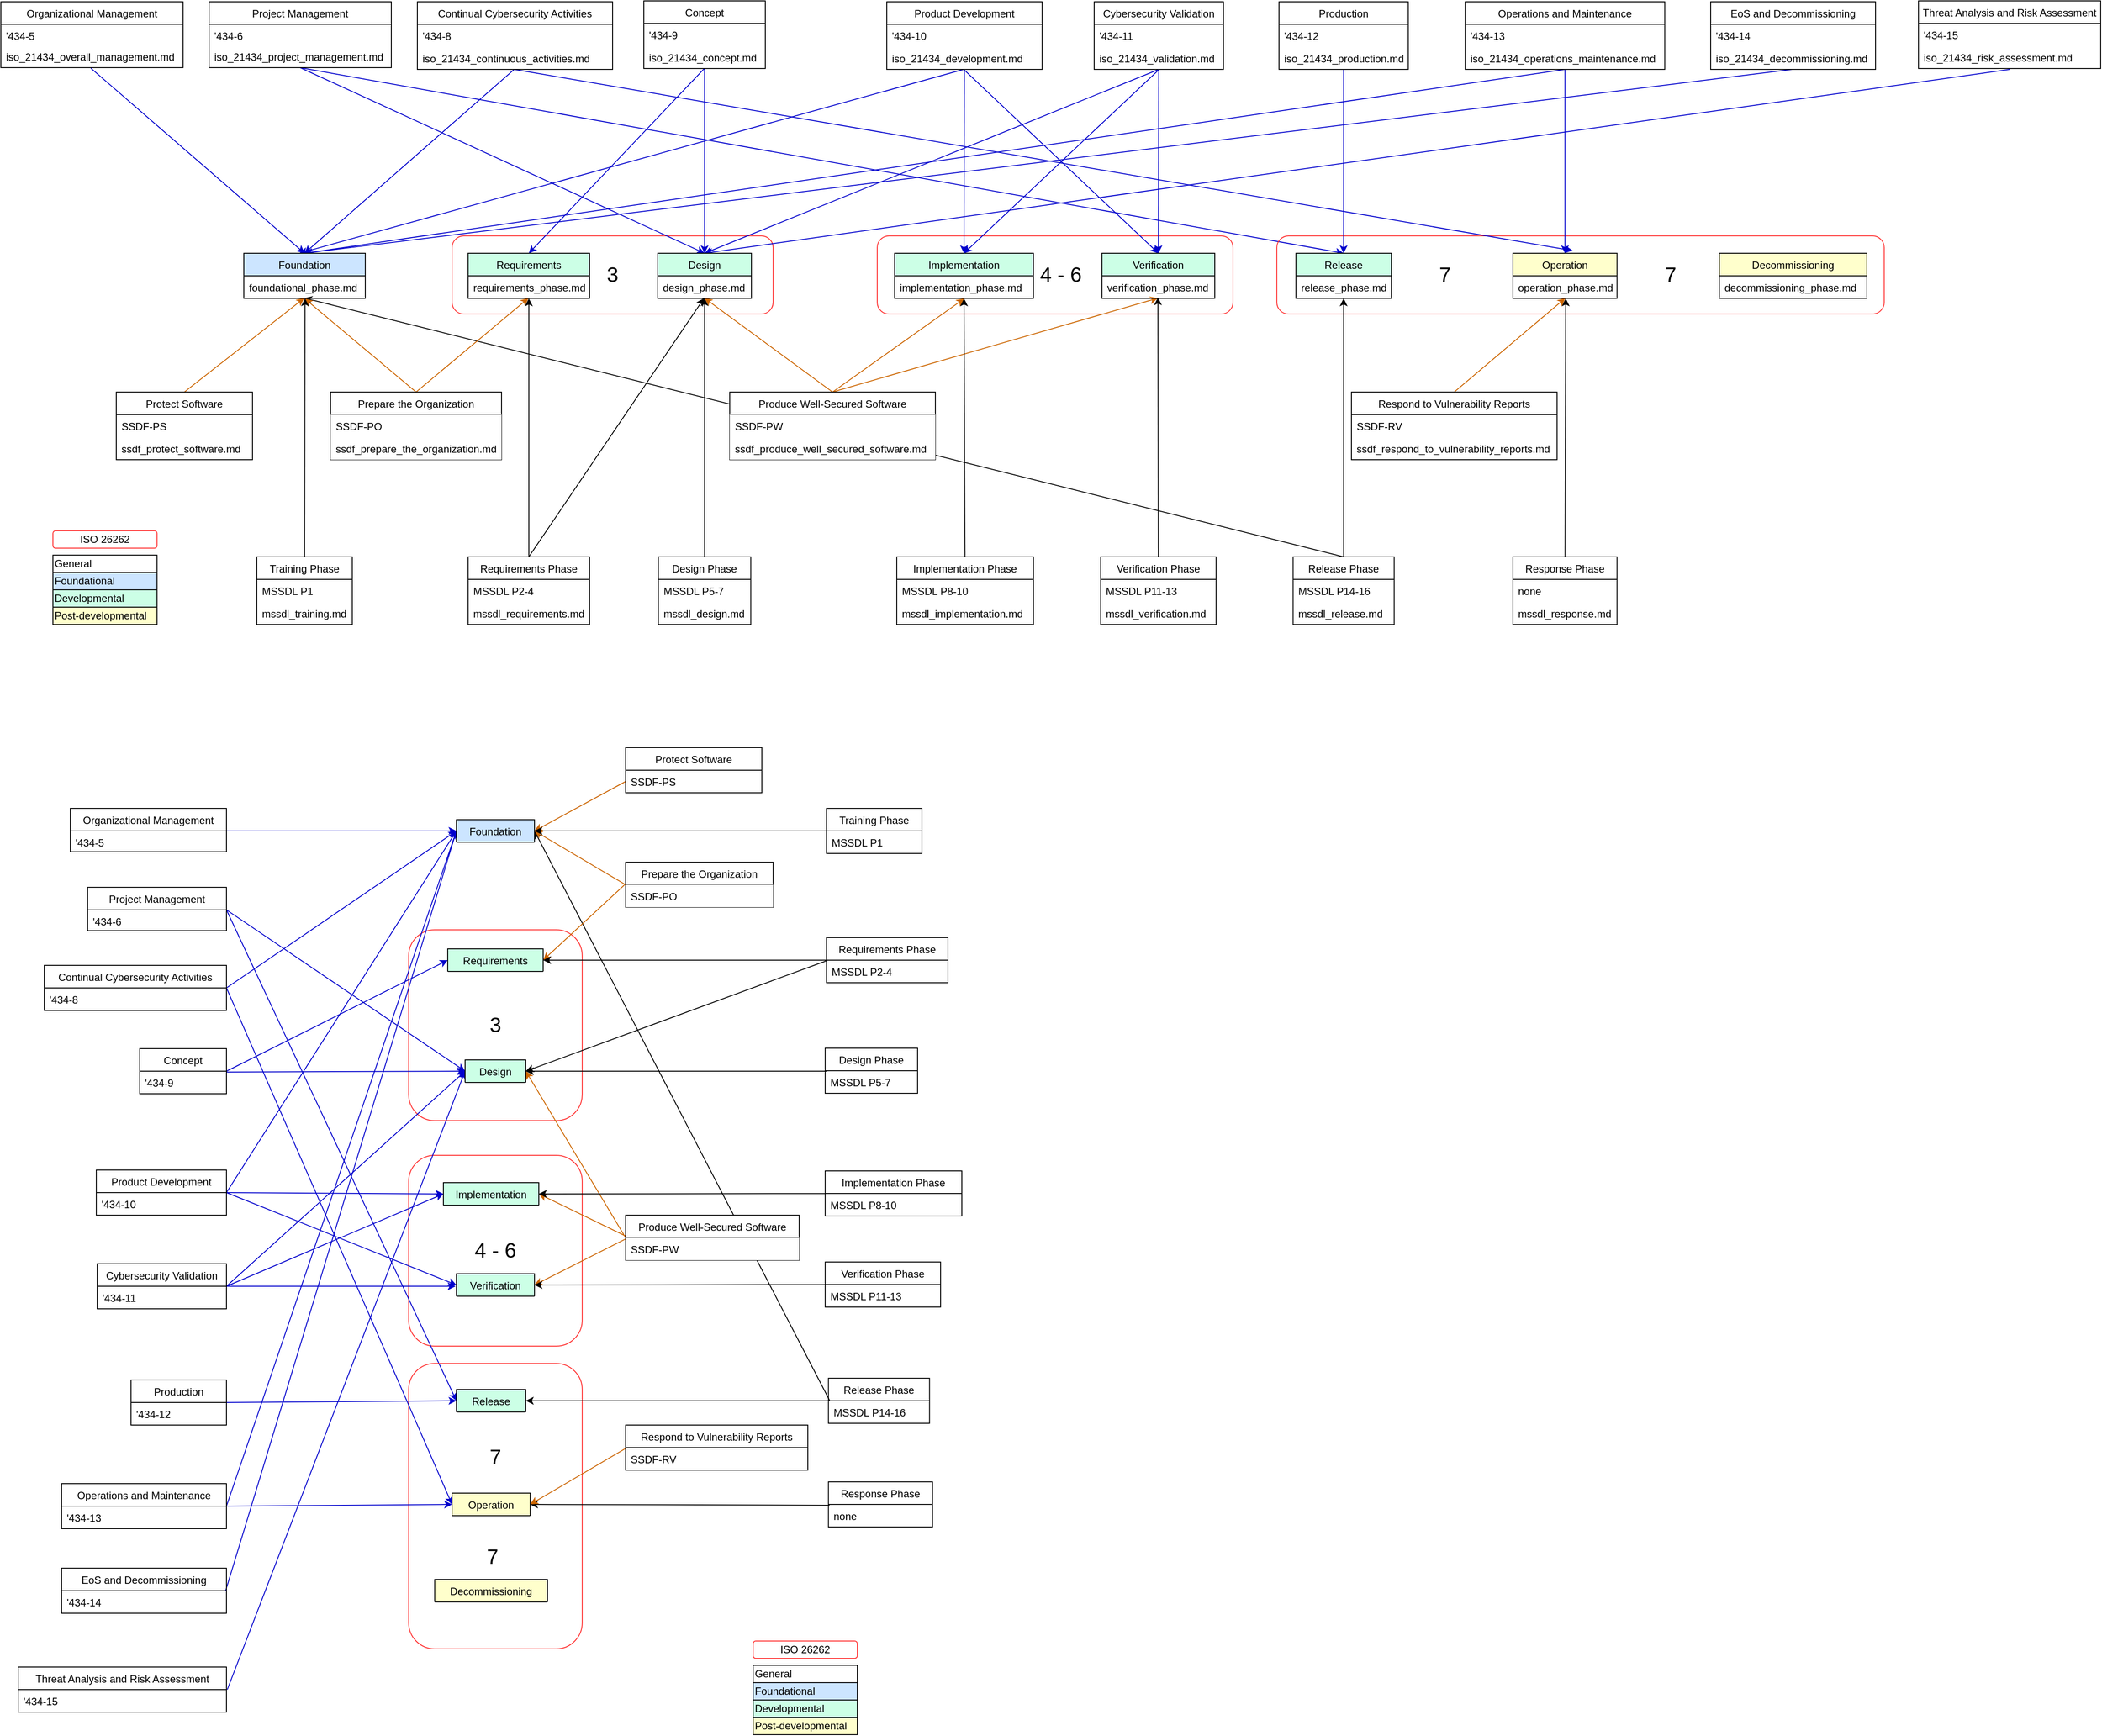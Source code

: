<mxfile version="14.6.13" type="device"><diagram id="C2fSY1v2SiZeoUbDoYyL" name="Page-1"><mxGraphModel dx="2323" dy="1684" grid="1" gridSize="10" guides="1" tooltips="1" connect="1" arrows="1" fold="1" page="1" pageScale="1" pageWidth="1169" pageHeight="827" math="0" shadow="0"><root><mxCell id="0"/><mxCell id="1" parent="0"/><mxCell id="hJieV127oDRcAoOhmvYn-3" value="&lt;font style=&quot;font-size: 24px&quot;&gt;&amp;nbsp; 4 - 6&lt;/font&gt;" style="rounded=1;whiteSpace=wrap;html=1;fillColor=none;strokeColor=#FF3333;" parent="1" vertex="1"><mxGeometry x="1030" y="340" width="410" height="90" as="geometry"/></mxCell><mxCell id="hJieV127oDRcAoOhmvYn-1" value="&lt;font style=&quot;font-size: 24px&quot;&gt;3&lt;/font&gt;" style="rounded=1;whiteSpace=wrap;html=1;fillColor=none;strokeColor=#FF3333;" parent="1" vertex="1"><mxGeometry x="540" y="340" width="370" height="90" as="geometry"/></mxCell><mxCell id="_l_DBUYZVkKUO2LjzU40-126" style="edgeStyle=none;rounded=0;orthogonalLoop=1;jettySize=auto;html=1;entryX=0.498;entryY=0.987;entryDx=0;entryDy=0;entryPerimeter=0;exitX=0.5;exitY=0;exitDx=0;exitDy=0;" parent="1" source="_l_DBUYZVkKUO2LjzU40-73" target="cCbZzRbkMwh0yFs7qHKT-27" edge="1"><mxGeometry relative="1" as="geometry"/></mxCell><mxCell id="kG77olttsaliaeYaQDkx-5" style="edgeStyle=none;rounded=0;orthogonalLoop=1;jettySize=auto;html=1;entryX=0.5;entryY=0;entryDx=0;entryDy=0;strokeColor=#0000CC;exitX=0.5;exitY=1;exitDx=0;exitDy=0;exitPerimeter=0;" parent="1" source="kG77olttsaliaeYaQDkx-3" target="cCbZzRbkMwh0yFs7qHKT-92" edge="1"><mxGeometry relative="1" as="geometry"><mxPoint x="605" y="146.82" as="sourcePoint"/><mxPoint x="2020.99" y="496.984" as="targetPoint"/></mxGeometry></mxCell><mxCell id="hJieV127oDRcAoOhmvYn-4" value="&lt;font style=&quot;font-size: 24px&quot;&gt;7&amp;nbsp; &amp;nbsp; &amp;nbsp; &amp;nbsp; &amp;nbsp; &amp;nbsp; &amp;nbsp; &amp;nbsp; &amp;nbsp; &amp;nbsp; &amp;nbsp; &amp;nbsp; &amp;nbsp; &amp;nbsp; &amp;nbsp; &amp;nbsp; &amp;nbsp; &amp;nbsp; &amp;nbsp;7&amp;nbsp; &amp;nbsp; &amp;nbsp; &amp;nbsp;&amp;nbsp;&lt;/font&gt;" style="rounded=1;whiteSpace=wrap;html=1;fillColor=none;strokeColor=#FF3333;" parent="1" vertex="1"><mxGeometry x="1490.5" y="340" width="700" height="90" as="geometry"/></mxCell><mxCell id="_l_DBUYZVkKUO2LjzU40-109" style="edgeStyle=none;rounded=0;orthogonalLoop=1;jettySize=auto;html=1;entryX=0.501;entryY=1.011;entryDx=0;entryDy=0;entryPerimeter=0;strokeColor=#CC6600;exitX=0.5;exitY=0;exitDx=0;exitDy=0;" parent="1" source="cCbZzRbkMwh0yFs7qHKT-104" target="cCbZzRbkMwh0yFs7qHKT-27" edge="1"><mxGeometry relative="1" as="geometry"><mxPoint x="408" y="370" as="targetPoint"/></mxGeometry></mxCell><mxCell id="_l_DBUYZVkKUO2LjzU40-112" style="edgeStyle=none;rounded=0;orthogonalLoop=1;jettySize=auto;html=1;entryX=0.497;entryY=0.989;entryDx=0;entryDy=0;strokeColor=#CC6600;entryPerimeter=0;exitX=0.5;exitY=0;exitDx=0;exitDy=0;" parent="1" source="cCbZzRbkMwh0yFs7qHKT-104" target="cCbZzRbkMwh0yFs7qHKT-64" edge="1"><mxGeometry relative="1" as="geometry"/></mxCell><mxCell id="_l_DBUYZVkKUO2LjzU40-113" style="edgeStyle=none;rounded=0;orthogonalLoop=1;jettySize=auto;html=1;entryX=0.497;entryY=0.989;entryDx=0;entryDy=0;strokeColor=#CC6600;entryPerimeter=0;exitX=0.5;exitY=0;exitDx=0;exitDy=0;" parent="1" source="_l_DBUYZVkKUO2LjzU40-35" target="cCbZzRbkMwh0yFs7qHKT-27" edge="1"><mxGeometry relative="1" as="geometry"/></mxCell><mxCell id="_l_DBUYZVkKUO2LjzU40-43" value="Foundational&amp;nbsp; &amp;nbsp; &amp;nbsp; &amp;nbsp; &amp;nbsp;&amp;nbsp;" style="text;html=1;resizable=0;autosize=1;align=left;verticalAlign=middle;points=[];fillColor=#CCE5FF;strokeColor=#000000;rounded=0;" parent="1" vertex="1"><mxGeometry x="80" y="728" width="120" height="20" as="geometry"/></mxCell><mxCell id="_l_DBUYZVkKUO2LjzU40-44" value="Developmental&amp;nbsp; &amp;nbsp; &amp;nbsp; &amp;nbsp;" style="text;html=1;resizable=0;autosize=1;align=left;verticalAlign=middle;points=[];fillColor=#CCFFE6;strokeColor=#000000;rounded=0;" parent="1" vertex="1"><mxGeometry x="80" y="748" width="120" height="20" as="geometry"/></mxCell><mxCell id="_l_DBUYZVkKUO2LjzU40-45" value="Post-developmental" style="text;html=1;resizable=0;autosize=1;align=left;verticalAlign=middle;points=[];fillColor=#FFFFCC;strokeColor=#000000;rounded=0;" parent="1" vertex="1"><mxGeometry x="80" y="768" width="120" height="20" as="geometry"/></mxCell><mxCell id="_l_DBUYZVkKUO2LjzU40-49" value="General&amp;nbsp; &amp;nbsp; &amp;nbsp; &amp;nbsp; &amp;nbsp; &amp;nbsp; &amp;nbsp; &amp;nbsp; &amp;nbsp;&amp;nbsp;" style="text;html=1;resizable=0;autosize=1;align=left;verticalAlign=middle;points=[];rounded=0;strokeColor=#000000;" parent="1" vertex="1"><mxGeometry x="80" y="708" width="120" height="20" as="geometry"/></mxCell><mxCell id="_l_DBUYZVkKUO2LjzU40-114" style="edgeStyle=none;rounded=0;orthogonalLoop=1;jettySize=auto;html=1;strokeColor=#CC6600;entryX=0.5;entryY=0.989;entryDx=0;entryDy=0;entryPerimeter=0;exitX=0.5;exitY=0;exitDx=0;exitDy=0;" parent="1" source="_l_DBUYZVkKUO2LjzU40-55" target="cCbZzRbkMwh0yFs7qHKT-73" edge="1"><mxGeometry relative="1" as="geometry"><mxPoint x="920" y="386" as="targetPoint"/></mxGeometry></mxCell><mxCell id="_l_DBUYZVkKUO2LjzU40-116" style="edgeStyle=none;rounded=0;orthogonalLoop=1;jettySize=auto;html=1;entryX=0.501;entryY=1.011;entryDx=0;entryDy=0;strokeColor=#CC6600;entryPerimeter=0;exitX=0.5;exitY=0;exitDx=0;exitDy=0;" parent="1" source="_l_DBUYZVkKUO2LjzU40-55" target="cCbZzRbkMwh0yFs7qHKT-87" edge="1"><mxGeometry relative="1" as="geometry"/></mxCell><mxCell id="_l_DBUYZVkKUO2LjzU40-117" style="edgeStyle=none;rounded=0;orthogonalLoop=1;jettySize=auto;html=1;entryX=0.496;entryY=0.989;entryDx=0;entryDy=0;strokeColor=#CC6600;entryPerimeter=0;exitX=0.5;exitY=0;exitDx=0;exitDy=0;" parent="1" source="_l_DBUYZVkKUO2LjzU40-55" target="cCbZzRbkMwh0yFs7qHKT-90" edge="1"><mxGeometry relative="1" as="geometry"/></mxCell><mxCell id="_l_DBUYZVkKUO2LjzU40-110" style="edgeStyle=none;rounded=0;orthogonalLoop=1;jettySize=auto;html=1;entryX=0.504;entryY=0.998;entryDx=0;entryDy=0;entryPerimeter=0;" parent="1" source="_l_DBUYZVkKUO2LjzU40-61" target="cCbZzRbkMwh0yFs7qHKT-27" edge="1"><mxGeometry relative="1" as="geometry"/></mxCell><mxCell id="_l_DBUYZVkKUO2LjzU40-121" style="edgeStyle=none;rounded=0;orthogonalLoop=1;jettySize=auto;html=1;entryX=0.5;entryY=0.989;entryDx=0;entryDy=0;entryPerimeter=0;" parent="1" source="_l_DBUYZVkKUO2LjzU40-64" target="cCbZzRbkMwh0yFs7qHKT-73" edge="1"><mxGeometry relative="1" as="geometry"><mxPoint x="1260" y="410" as="targetPoint"/></mxGeometry></mxCell><mxCell id="_l_DBUYZVkKUO2LjzU40-123" style="edgeStyle=none;rounded=0;orthogonalLoop=1;jettySize=auto;html=1;entryX=0.5;entryY=1;entryDx=0;entryDy=0;" parent="1" source="_l_DBUYZVkKUO2LjzU40-67" target="cCbZzRbkMwh0yFs7qHKT-86" edge="1"><mxGeometry relative="1" as="geometry"/></mxCell><mxCell id="_l_DBUYZVkKUO2LjzU40-124" style="edgeStyle=none;rounded=0;orthogonalLoop=1;jettySize=auto;html=1;entryX=0.496;entryY=0.955;entryDx=0;entryDy=0;entryPerimeter=0;" parent="1" source="_l_DBUYZVkKUO2LjzU40-70" target="cCbZzRbkMwh0yFs7qHKT-90" edge="1"><mxGeometry relative="1" as="geometry"/></mxCell><mxCell id="_l_DBUYZVkKUO2LjzU40-125" style="edgeStyle=none;rounded=0;orthogonalLoop=1;jettySize=auto;html=1;entryX=0.5;entryY=1;entryDx=0;entryDy=0;" parent="1" source="_l_DBUYZVkKUO2LjzU40-73" target="cCbZzRbkMwh0yFs7qHKT-92" edge="1"><mxGeometry relative="1" as="geometry"/></mxCell><mxCell id="_l_DBUYZVkKUO2LjzU40-130" style="edgeStyle=none;rounded=0;orthogonalLoop=1;jettySize=auto;html=1;entryX=0.507;entryY=1;entryDx=0;entryDy=0;entryPerimeter=0;" parent="1" source="_l_DBUYZVkKUO2LjzU40-76" target="cCbZzRbkMwh0yFs7qHKT-99" edge="1"><mxGeometry relative="1" as="geometry"/></mxCell><mxCell id="_l_DBUYZVkKUO2LjzU40-119" style="edgeStyle=none;rounded=0;orthogonalLoop=1;jettySize=auto;html=1;" parent="1" source="_l_DBUYZVkKUO2LjzU40-80" target="cCbZzRbkMwh0yFs7qHKT-64" edge="1"><mxGeometry relative="1" as="geometry"/></mxCell><mxCell id="_l_DBUYZVkKUO2LjzU40-120" style="edgeStyle=none;rounded=0;orthogonalLoop=1;jettySize=auto;html=1;entryX=0.495;entryY=0.989;entryDx=0;entryDy=0;entryPerimeter=0;exitX=0.5;exitY=0;exitDx=0;exitDy=0;" parent="1" source="_l_DBUYZVkKUO2LjzU40-80" target="cCbZzRbkMwh0yFs7qHKT-73" edge="1"><mxGeometry relative="1" as="geometry"/></mxCell><mxCell id="_l_DBUYZVkKUO2LjzU40-143" style="edgeStyle=none;rounded=0;orthogonalLoop=1;jettySize=auto;html=1;entryX=0.503;entryY=0.989;entryDx=0;entryDy=0;strokeColor=#CC6600;entryPerimeter=0;exitX=0.5;exitY=0;exitDx=0;exitDy=0;" parent="1" source="_l_DBUYZVkKUO2LjzU40-58" target="cCbZzRbkMwh0yFs7qHKT-99" edge="1"><mxGeometry relative="1" as="geometry"/></mxCell><mxCell id="_l_DBUYZVkKUO2LjzU40-145" style="edgeStyle=none;rounded=0;orthogonalLoop=1;jettySize=auto;html=1;entryX=0.5;entryY=0;entryDx=0;entryDy=0;strokeColor=#0000CC;exitX=0.5;exitY=1;exitDx=0;exitDy=0;" parent="1" source="_l_DBUYZVkKUO2LjzU40-84" target="cCbZzRbkMwh0yFs7qHKT-26" edge="1"><mxGeometry relative="1" as="geometry"/></mxCell><mxCell id="_l_DBUYZVkKUO2LjzU40-146" style="edgeStyle=none;rounded=0;orthogonalLoop=1;jettySize=auto;html=1;strokeColor=#0000CC;entryX=0.5;entryY=0;entryDx=0;entryDy=0;exitX=0.495;exitY=1;exitDx=0;exitDy=0;exitPerimeter=0;" parent="1" source="_l_DBUYZVkKUO2LjzU40-89" target="cCbZzRbkMwh0yFs7qHKT-26" edge="1"><mxGeometry relative="1" as="geometry"><mxPoint x="1060" y="330" as="targetPoint"/></mxGeometry></mxCell><mxCell id="_l_DBUYZVkKUO2LjzU40-111" style="edgeStyle=none;rounded=0;orthogonalLoop=1;jettySize=auto;html=1;entryX=0.5;entryY=0;entryDx=0;entryDy=0;strokeColor=#0000CC;exitX=0.496;exitY=0.999;exitDx=0;exitDy=0;exitPerimeter=0;" parent="1" source="_l_DBUYZVkKUO2LjzU40-92" target="cCbZzRbkMwh0yFs7qHKT-26" edge="1"><mxGeometry relative="1" as="geometry"><mxPoint x="410" y="400" as="targetPoint"/></mxGeometry></mxCell><mxCell id="_l_DBUYZVkKUO2LjzU40-131" style="edgeStyle=none;rounded=0;orthogonalLoop=1;jettySize=auto;html=1;entryX=0.574;entryY=-0.058;entryDx=0;entryDy=0;entryPerimeter=0;strokeColor=#0000CC;exitX=0.496;exitY=0.999;exitDx=0;exitDy=0;exitPerimeter=0;" parent="1" source="_l_DBUYZVkKUO2LjzU40-92" target="cCbZzRbkMwh0yFs7qHKT-98" edge="1"><mxGeometry relative="1" as="geometry"><mxPoint x="590" y="170" as="sourcePoint"/></mxGeometry></mxCell><mxCell id="_l_DBUYZVkKUO2LjzU40-132" style="edgeStyle=none;rounded=0;orthogonalLoop=1;jettySize=auto;html=1;entryX=0.5;entryY=0;entryDx=0;entryDy=0;strokeColor=#0000CC;exitX=0.498;exitY=0.999;exitDx=0;exitDy=0;exitPerimeter=0;" parent="1" source="_l_DBUYZVkKUO2LjzU40-95" target="cCbZzRbkMwh0yFs7qHKT-63" edge="1"><mxGeometry relative="1" as="geometry"/></mxCell><mxCell id="_l_DBUYZVkKUO2LjzU40-133" style="edgeStyle=none;rounded=0;orthogonalLoop=1;jettySize=auto;html=1;entryX=0.5;entryY=0;entryDx=0;entryDy=0;strokeColor=#0000CC;" parent="1" source="_l_DBUYZVkKUO2LjzU40-93" target="cCbZzRbkMwh0yFs7qHKT-72" edge="1"><mxGeometry relative="1" as="geometry"/></mxCell><mxCell id="_l_DBUYZVkKUO2LjzU40-135" style="edgeStyle=none;rounded=0;orthogonalLoop=1;jettySize=auto;html=1;entryX=0.5;entryY=0;entryDx=0;entryDy=0;strokeColor=#0000CC;exitX=0.5;exitY=1.038;exitDx=0;exitDy=0;exitPerimeter=0;" parent="1" source="_l_DBUYZVkKUO2LjzU40-98" target="cCbZzRbkMwh0yFs7qHKT-72" edge="1"><mxGeometry relative="1" as="geometry"/></mxCell><mxCell id="_l_DBUYZVkKUO2LjzU40-137" style="edgeStyle=none;rounded=0;orthogonalLoop=1;jettySize=auto;html=1;entryX=0.5;entryY=0;entryDx=0;entryDy=0;strokeColor=#0000CC;" parent="1" source="_l_DBUYZVkKUO2LjzU40-99" target="cCbZzRbkMwh0yFs7qHKT-86" edge="1"><mxGeometry relative="1" as="geometry"/></mxCell><mxCell id="_l_DBUYZVkKUO2LjzU40-138" style="edgeStyle=none;rounded=0;orthogonalLoop=1;jettySize=auto;html=1;strokeColor=#0000CC;exitX=0.495;exitY=0.999;exitDx=0;exitDy=0;exitPerimeter=0;entryX=0.5;entryY=0;entryDx=0;entryDy=0;" parent="1" source="_l_DBUYZVkKUO2LjzU40-101" target="cCbZzRbkMwh0yFs7qHKT-89" edge="1"><mxGeometry relative="1" as="geometry"/></mxCell><mxCell id="_l_DBUYZVkKUO2LjzU40-139" style="edgeStyle=none;rounded=0;orthogonalLoop=1;jettySize=auto;html=1;entryX=0.457;entryY=0;entryDx=0;entryDy=0;entryPerimeter=0;strokeColor=#0000CC;exitX=0.495;exitY=0.999;exitDx=0;exitDy=0;exitPerimeter=0;" parent="1" source="_l_DBUYZVkKUO2LjzU40-101" target="cCbZzRbkMwh0yFs7qHKT-26" edge="1"><mxGeometry relative="1" as="geometry"/></mxCell><mxCell id="_l_DBUYZVkKUO2LjzU40-140" style="edgeStyle=none;rounded=0;orthogonalLoop=1;jettySize=auto;html=1;strokeColor=#0000CC;" parent="1" source="_l_DBUYZVkKUO2LjzU40-102" target="cCbZzRbkMwh0yFs7qHKT-89" edge="1"><mxGeometry relative="1" as="geometry"/></mxCell><mxCell id="_l_DBUYZVkKUO2LjzU40-141" style="edgeStyle=none;rounded=0;orthogonalLoop=1;jettySize=auto;html=1;entryX=0.5;entryY=0;entryDx=0;entryDy=0;strokeColor=#0000CC;exitX=0.5;exitY=1;exitDx=0;exitDy=0;" parent="1" source="_l_DBUYZVkKUO2LjzU40-102" target="cCbZzRbkMwh0yFs7qHKT-72" edge="1"><mxGeometry relative="1" as="geometry"/></mxCell><mxCell id="_l_DBUYZVkKUO2LjzU40-142" style="edgeStyle=none;rounded=0;orthogonalLoop=1;jettySize=auto;html=1;entryX=0.5;entryY=0;entryDx=0;entryDy=0;strokeColor=#0000CC;" parent="1" source="_l_DBUYZVkKUO2LjzU40-105" target="cCbZzRbkMwh0yFs7qHKT-92" edge="1"><mxGeometry relative="1" as="geometry"/></mxCell><mxCell id="_l_DBUYZVkKUO2LjzU40-144" style="edgeStyle=none;rounded=0;orthogonalLoop=1;jettySize=auto;html=1;entryX=0.5;entryY=0;entryDx=0;entryDy=0;strokeColor=#0000CC;" parent="1" source="_l_DBUYZVkKUO2LjzU40-84" target="cCbZzRbkMwh0yFs7qHKT-98" edge="1"><mxGeometry relative="1" as="geometry"><mxPoint x="1989.61" y="168" as="sourcePoint"/><mxPoint x="1989.61" y="510.0" as="targetPoint"/></mxGeometry></mxCell><mxCell id="hJieV127oDRcAoOhmvYn-5" value="&lt;font style=&quot;font-size: 12px&quot;&gt;ISO 26262&lt;/font&gt;" style="rounded=1;whiteSpace=wrap;html=1;fillColor=none;strokeColor=#FF3333;" parent="1" vertex="1"><mxGeometry x="80" y="680" width="120" height="20" as="geometry"/></mxCell><mxCell id="kG77olttsaliaeYaQDkx-6" style="edgeStyle=none;rounded=0;orthogonalLoop=1;jettySize=auto;html=1;strokeColor=#0000CC;exitX=0.5;exitY=1;exitDx=0;exitDy=0;exitPerimeter=0;entryX=0.5;entryY=0;entryDx=0;entryDy=0;" parent="1" source="kG77olttsaliaeYaQDkx-3" target="cCbZzRbkMwh0yFs7qHKT-72" edge="1"><mxGeometry relative="1" as="geometry"><mxPoint x="810" y="440" as="targetPoint"/><mxPoint x="537.913" y="158" as="sourcePoint"/></mxGeometry></mxCell><mxCell id="lNjRGYg9lNot0zcYpKOc-4" style="edgeStyle=none;rounded=0;orthogonalLoop=1;jettySize=auto;html=1;strokeColor=#0000CC;exitX=0.494;exitY=1.023;exitDx=0;exitDy=0;exitPerimeter=0;entryX=0.5;entryY=0;entryDx=0;entryDy=0;" parent="1" source="lNjRGYg9lNot0zcYpKOc-3" target="cCbZzRbkMwh0yFs7qHKT-26" edge="1"><mxGeometry relative="1" as="geometry"><mxPoint x="656.0" y="384.0" as="targetPoint"/><mxPoint x="190" y="170.0" as="sourcePoint"/></mxGeometry></mxCell><mxCell id="_l_DBUYZVkKUO2LjzU40-90" value="Continual Cybersecurity Activities" style="swimlane;fontStyle=0;childLayout=stackLayout;horizontal=1;startSize=26;fillColor=none;horizontalStack=0;resizeParent=1;resizeParentMax=0;resizeLast=0;collapsible=1;marginBottom=0;" parent="1" vertex="1"><mxGeometry x="500" y="70.0" width="225" height="78" as="geometry"/></mxCell><mxCell id="_l_DBUYZVkKUO2LjzU40-91" value="'434-8" style="text;strokeColor=none;fillColor=none;align=left;verticalAlign=top;spacingLeft=4;spacingRight=4;overflow=hidden;rotatable=0;points=[[0,0.5],[1,0.5]];portConstraint=eastwest;" parent="_l_DBUYZVkKUO2LjzU40-90" vertex="1"><mxGeometry y="26" width="225" height="26" as="geometry"/></mxCell><mxCell id="_l_DBUYZVkKUO2LjzU40-92" value="iso_21434_continuous_activities.md" style="text;strokeColor=none;fillColor=none;align=left;verticalAlign=top;spacingLeft=4;spacingRight=4;overflow=hidden;rotatable=0;points=[[0,0.5],[1,0.5]];portConstraint=eastwest;" parent="_l_DBUYZVkKUO2LjzU40-90" vertex="1"><mxGeometry y="52" width="225" height="26" as="geometry"/></mxCell><mxCell id="kG77olttsaliaeYaQDkx-1" value="Project Management" style="swimlane;fontStyle=0;childLayout=stackLayout;horizontal=1;startSize=26;fillColor=none;horizontalStack=0;resizeParent=1;resizeParentMax=0;resizeLast=0;collapsible=1;marginBottom=0;" parent="1" vertex="1"><mxGeometry x="260" y="70" width="210" height="76" as="geometry"><mxRectangle x="742" y="320" width="130" height="26" as="alternateBounds"/></mxGeometry></mxCell><mxCell id="kG77olttsaliaeYaQDkx-2" value="'434-6" style="text;strokeColor=none;fillColor=none;align=left;verticalAlign=top;spacingLeft=4;spacingRight=4;overflow=hidden;rotatable=0;points=[[0,0.5],[1,0.5]];portConstraint=eastwest;" parent="kG77olttsaliaeYaQDkx-1" vertex="1"><mxGeometry y="26" width="210" height="24" as="geometry"/></mxCell><mxCell id="kG77olttsaliaeYaQDkx-3" value="iso_21434_project_management.md" style="text;strokeColor=none;fillColor=none;align=left;verticalAlign=top;spacingLeft=4;spacingRight=4;overflow=hidden;rotatable=0;points=[[0,0.5],[1,0.5]];portConstraint=eastwest;" parent="kG77olttsaliaeYaQDkx-1" vertex="1"><mxGeometry y="50" width="210" height="26" as="geometry"/></mxCell><mxCell id="lNjRGYg9lNot0zcYpKOc-1" value="Organizational Management" style="swimlane;fontStyle=0;childLayout=stackLayout;horizontal=1;startSize=26;fillColor=none;horizontalStack=0;resizeParent=1;resizeParentMax=0;resizeLast=0;collapsible=1;marginBottom=0;" parent="1" vertex="1"><mxGeometry x="20" y="70" width="210" height="76" as="geometry"><mxRectangle x="742" y="320" width="130" height="26" as="alternateBounds"/></mxGeometry></mxCell><mxCell id="lNjRGYg9lNot0zcYpKOc-2" value="'434-5" style="text;strokeColor=none;fillColor=none;align=left;verticalAlign=top;spacingLeft=4;spacingRight=4;overflow=hidden;rotatable=0;points=[[0,0.5],[1,0.5]];portConstraint=eastwest;" parent="lNjRGYg9lNot0zcYpKOc-1" vertex="1"><mxGeometry y="26" width="210" height="24" as="geometry"/></mxCell><mxCell id="lNjRGYg9lNot0zcYpKOc-3" value="iso_21434_overall_management.md" style="text;strokeColor=none;fillColor=none;align=left;verticalAlign=top;spacingLeft=4;spacingRight=4;overflow=hidden;rotatable=0;points=[[0,0.5],[1,0.5]];portConstraint=eastwest;" parent="lNjRGYg9lNot0zcYpKOc-1" vertex="1"><mxGeometry y="50" width="210" height="26" as="geometry"/></mxCell><mxCell id="_l_DBUYZVkKUO2LjzU40-99" value="Product Development" style="swimlane;fontStyle=0;childLayout=stackLayout;horizontal=1;startSize=26;fillColor=none;horizontalStack=0;resizeParent=1;resizeParentMax=0;resizeLast=0;collapsible=1;marginBottom=0;" parent="1" vertex="1"><mxGeometry x="1041" y="70.0" width="179" height="78" as="geometry"/></mxCell><mxCell id="_l_DBUYZVkKUO2LjzU40-100" value="'434-10" style="text;strokeColor=none;fillColor=none;align=left;verticalAlign=top;spacingLeft=4;spacingRight=4;overflow=hidden;rotatable=0;points=[[0,0.5],[1,0.5]];portConstraint=eastwest;" parent="_l_DBUYZVkKUO2LjzU40-99" vertex="1"><mxGeometry y="26" width="179" height="26" as="geometry"/></mxCell><mxCell id="_l_DBUYZVkKUO2LjzU40-101" value="iso_21434_development.md" style="text;strokeColor=none;fillColor=none;align=left;verticalAlign=top;spacingLeft=4;spacingRight=4;overflow=hidden;rotatable=0;points=[[0,0.5],[1,0.5]];portConstraint=eastwest;" parent="_l_DBUYZVkKUO2LjzU40-99" vertex="1"><mxGeometry y="52" width="179" height="26" as="geometry"/></mxCell><mxCell id="cCbZzRbkMwh0yFs7qHKT-86" value="Implementation" style="swimlane;fontStyle=0;childLayout=stackLayout;horizontal=1;startSize=26;fillColor=#CCFFE6;horizontalStack=0;resizeParent=1;resizeParentMax=0;resizeLast=0;collapsible=1;marginBottom=0;" parent="1" vertex="1"><mxGeometry x="1050" y="360.0" width="160" height="52" as="geometry"/></mxCell><mxCell id="cCbZzRbkMwh0yFs7qHKT-87" value="implementation_phase.md" style="text;strokeColor=none;fillColor=none;align=left;verticalAlign=top;spacingLeft=4;spacingRight=4;overflow=hidden;rotatable=0;points=[[0,0.5],[1,0.5]];portConstraint=eastwest;" parent="cCbZzRbkMwh0yFs7qHKT-86" vertex="1"><mxGeometry y="26" width="160" height="26" as="geometry"/></mxCell><mxCell id="_l_DBUYZVkKUO2LjzU40-55" value="Produce Well-Secured Software" style="swimlane;fontStyle=0;childLayout=stackLayout;horizontal=1;startSize=26;horizontalStack=0;resizeParent=1;resizeParentMax=0;resizeLast=0;collapsible=1;marginBottom=0;" parent="1" vertex="1"><mxGeometry x="860" y="520.0" width="237" height="78" as="geometry"/></mxCell><mxCell id="_l_DBUYZVkKUO2LjzU40-56" value="SSDF-PW" style="text;align=left;verticalAlign=top;spacingLeft=4;spacingRight=4;overflow=hidden;rotatable=0;points=[[0,0.5],[1,0.5]];portConstraint=eastwest;fillColor=#ffffff;" parent="_l_DBUYZVkKUO2LjzU40-55" vertex="1"><mxGeometry y="26" width="237" height="26" as="geometry"/></mxCell><mxCell id="_l_DBUYZVkKUO2LjzU40-57" value="ssdf_produce_well_secured_software.md" style="text;align=left;verticalAlign=top;spacingLeft=4;spacingRight=4;overflow=hidden;rotatable=0;points=[[0,0.5],[1,0.5]];portConstraint=eastwest;fillColor=#ffffff;" parent="_l_DBUYZVkKUO2LjzU40-55" vertex="1"><mxGeometry y="52" width="237" height="26" as="geometry"/></mxCell><mxCell id="_l_DBUYZVkKUO2LjzU40-67" value="Implementation Phase" style="swimlane;fontStyle=0;childLayout=stackLayout;horizontal=1;startSize=26;fillColor=none;horizontalStack=0;resizeParent=1;resizeParentMax=0;resizeLast=0;collapsible=1;marginBottom=0;" parent="1" vertex="1"><mxGeometry x="1052.5" y="710.0" width="157.5" height="78" as="geometry"/></mxCell><mxCell id="_l_DBUYZVkKUO2LjzU40-68" value="MSSDL P8-10" style="text;strokeColor=none;fillColor=none;align=left;verticalAlign=top;spacingLeft=4;spacingRight=4;overflow=hidden;rotatable=0;points=[[0,0.5],[1,0.5]];portConstraint=eastwest;" parent="_l_DBUYZVkKUO2LjzU40-67" vertex="1"><mxGeometry y="26" width="157.5" height="26" as="geometry"/></mxCell><mxCell id="_l_DBUYZVkKUO2LjzU40-69" value="mssdl_implementation.md" style="text;strokeColor=none;fillColor=none;align=left;verticalAlign=top;spacingLeft=4;spacingRight=4;overflow=hidden;rotatable=0;points=[[0,0.5],[1,0.5]];portConstraint=eastwest;" parent="_l_DBUYZVkKUO2LjzU40-67" vertex="1"><mxGeometry y="52" width="157.5" height="26" as="geometry"/></mxCell><mxCell id="_l_DBUYZVkKUO2LjzU40-96" value="Threat Analysis and Risk Assessment" style="swimlane;fontStyle=0;childLayout=stackLayout;horizontal=1;startSize=26;fillColor=none;horizontalStack=0;resizeParent=1;resizeParentMax=0;resizeLast=0;collapsible=1;marginBottom=0;" parent="1" vertex="1"><mxGeometry x="2230" y="69" width="210" height="78" as="geometry"/></mxCell><mxCell id="_l_DBUYZVkKUO2LjzU40-97" value="'434-15" style="text;strokeColor=none;fillColor=none;align=left;verticalAlign=top;spacingLeft=4;spacingRight=4;overflow=hidden;rotatable=0;points=[[0,0.5],[1,0.5]];portConstraint=eastwest;" parent="_l_DBUYZVkKUO2LjzU40-96" vertex="1"><mxGeometry y="26" width="210" height="26" as="geometry"/></mxCell><mxCell id="_l_DBUYZVkKUO2LjzU40-98" value="iso_21434_risk_assessment.md" style="text;strokeColor=none;fillColor=none;align=left;verticalAlign=top;spacingLeft=4;spacingRight=4;overflow=hidden;rotatable=0;points=[[0,0.5],[1,0.5]];portConstraint=eastwest;" parent="_l_DBUYZVkKUO2LjzU40-96" vertex="1"><mxGeometry y="52" width="210" height="26" as="geometry"/></mxCell><mxCell id="cCbZzRbkMwh0yFs7qHKT-63" value="Requirements" style="swimlane;fontStyle=0;childLayout=stackLayout;horizontal=1;startSize=26;fillColor=#CCFFE6;horizontalStack=0;resizeParent=1;resizeParentMax=0;resizeLast=0;collapsible=1;marginBottom=0;" parent="1" vertex="1"><mxGeometry x="558.5" y="360.0" width="140" height="52" as="geometry"/></mxCell><mxCell id="cCbZzRbkMwh0yFs7qHKT-64" value="requirements_phase.md" style="text;strokeColor=none;fillColor=none;align=left;verticalAlign=top;spacingLeft=4;spacingRight=4;overflow=hidden;rotatable=0;points=[[0,0.5],[1,0.5]];portConstraint=eastwest;" parent="cCbZzRbkMwh0yFs7qHKT-63" vertex="1"><mxGeometry y="26" width="140" height="26" as="geometry"/></mxCell><mxCell id="cCbZzRbkMwh0yFs7qHKT-72" value="Design" style="swimlane;fontStyle=0;childLayout=stackLayout;horizontal=1;startSize=26;fillColor=#CCFFE6;horizontalStack=0;resizeParent=1;resizeParentMax=0;resizeLast=0;collapsible=1;marginBottom=0;" parent="1" vertex="1"><mxGeometry x="777.0" y="360.0" width="108.0" height="52" as="geometry"/></mxCell><mxCell id="cCbZzRbkMwh0yFs7qHKT-73" value="design_phase.md" style="text;strokeColor=none;fillColor=none;align=left;verticalAlign=top;spacingLeft=4;spacingRight=4;overflow=hidden;rotatable=0;points=[[0,0.5],[1,0.5]];portConstraint=eastwest;" parent="cCbZzRbkMwh0yFs7qHKT-72" vertex="1"><mxGeometry y="26" width="108.0" height="26" as="geometry"/></mxCell><mxCell id="_l_DBUYZVkKUO2LjzU40-35" value="Protect Software" style="swimlane;fontStyle=0;childLayout=stackLayout;horizontal=1;startSize=26;fillColor=none;horizontalStack=0;resizeParent=1;resizeParentMax=0;resizeLast=0;collapsible=1;marginBottom=0;" parent="1" vertex="1"><mxGeometry x="153" y="520" width="157" height="78" as="geometry"><mxRectangle x="742" y="320" width="130" height="26" as="alternateBounds"/></mxGeometry></mxCell><mxCell id="_l_DBUYZVkKUO2LjzU40-36" value="SSDF-PS" style="text;strokeColor=none;fillColor=none;align=left;verticalAlign=top;spacingLeft=4;spacingRight=4;overflow=hidden;rotatable=0;points=[[0,0.5],[1,0.5]];portConstraint=eastwest;" parent="_l_DBUYZVkKUO2LjzU40-35" vertex="1"><mxGeometry y="26" width="157" height="26" as="geometry"/></mxCell><mxCell id="_l_DBUYZVkKUO2LjzU40-37" value="ssdf_protect_software.md" style="text;strokeColor=none;fillColor=none;align=left;verticalAlign=top;spacingLeft=4;spacingRight=4;overflow=hidden;rotatable=0;points=[[0,0.5],[1,0.5]];portConstraint=eastwest;" parent="_l_DBUYZVkKUO2LjzU40-35" vertex="1"><mxGeometry y="52" width="157" height="26" as="geometry"/></mxCell><mxCell id="_l_DBUYZVkKUO2LjzU40-64" value="Design Phase" style="swimlane;fontStyle=0;childLayout=stackLayout;horizontal=1;startSize=26;fillColor=none;horizontalStack=0;resizeParent=1;resizeParentMax=0;resizeLast=0;collapsible=1;marginBottom=0;" parent="1" vertex="1"><mxGeometry x="777.75" y="710.0" width="106.5" height="78" as="geometry"><mxRectangle x="742" y="320" width="130" height="26" as="alternateBounds"/></mxGeometry></mxCell><mxCell id="_l_DBUYZVkKUO2LjzU40-65" value="MSSDL P5-7" style="text;strokeColor=none;fillColor=none;align=left;verticalAlign=top;spacingLeft=4;spacingRight=4;overflow=hidden;rotatable=0;points=[[0,0.5],[1,0.5]];portConstraint=eastwest;" parent="_l_DBUYZVkKUO2LjzU40-64" vertex="1"><mxGeometry y="26" width="106.5" height="26" as="geometry"/></mxCell><mxCell id="_l_DBUYZVkKUO2LjzU40-66" value="mssdl_design.md" style="text;strokeColor=none;fillColor=none;align=left;verticalAlign=top;spacingLeft=4;spacingRight=4;overflow=hidden;rotatable=0;points=[[0,0.5],[1,0.5]];portConstraint=eastwest;" parent="_l_DBUYZVkKUO2LjzU40-64" vertex="1"><mxGeometry y="52" width="106.5" height="26" as="geometry"/></mxCell><mxCell id="_l_DBUYZVkKUO2LjzU40-80" value="Requirements Phase" style="swimlane;fontStyle=0;childLayout=stackLayout;horizontal=1;startSize=26;fillColor=none;horizontalStack=0;resizeParent=1;resizeParentMax=0;resizeLast=0;collapsible=1;marginBottom=0;" parent="1" vertex="1"><mxGeometry x="558.5" y="710.0" width="140" height="78" as="geometry"><mxRectangle x="742" y="320" width="130" height="26" as="alternateBounds"/></mxGeometry></mxCell><mxCell id="_l_DBUYZVkKUO2LjzU40-81" value="MSSDL P2-4" style="text;strokeColor=none;fillColor=none;align=left;verticalAlign=top;spacingLeft=4;spacingRight=4;overflow=hidden;rotatable=0;points=[[0,0.5],[1,0.5]];portConstraint=eastwest;" parent="_l_DBUYZVkKUO2LjzU40-80" vertex="1"><mxGeometry y="26" width="140" height="26" as="geometry"/></mxCell><mxCell id="_l_DBUYZVkKUO2LjzU40-82" value="mssdl_requirements.md" style="text;strokeColor=none;fillColor=none;align=left;verticalAlign=top;spacingLeft=4;spacingRight=4;overflow=hidden;rotatable=0;points=[[0,0.5],[1,0.5]];portConstraint=eastwest;" parent="_l_DBUYZVkKUO2LjzU40-80" vertex="1"><mxGeometry y="52" width="140" height="26" as="geometry"/></mxCell><mxCell id="cCbZzRbkMwh0yFs7qHKT-26" value="Foundation" style="swimlane;fontStyle=0;childLayout=stackLayout;horizontal=1;startSize=26;fillColor=#CCE5FF;horizontalStack=0;resizeParent=1;resizeParentMax=0;resizeLast=0;collapsible=1;marginBottom=0;" parent="1" vertex="1"><mxGeometry x="300" y="360.0" width="140" height="52" as="geometry"/></mxCell><mxCell id="cCbZzRbkMwh0yFs7qHKT-27" value="foundational_phase.md" style="text;strokeColor=none;fillColor=none;align=left;verticalAlign=top;spacingLeft=4;spacingRight=4;overflow=hidden;rotatable=0;points=[[0,0.5],[1,0.5]];portConstraint=eastwest;" parent="cCbZzRbkMwh0yFs7qHKT-26" vertex="1"><mxGeometry y="26" width="140" height="26" as="geometry"/></mxCell><mxCell id="_l_DBUYZVkKUO2LjzU40-61" value="Training Phase" style="swimlane;fontStyle=0;childLayout=stackLayout;horizontal=1;startSize=26;fillColor=none;horizontalStack=0;resizeParent=1;resizeParentMax=0;resizeLast=0;collapsible=1;marginBottom=0;" parent="1" vertex="1"><mxGeometry x="315" y="710.0" width="110" height="78" as="geometry"/></mxCell><mxCell id="_l_DBUYZVkKUO2LjzU40-62" value="MSSDL P1" style="text;strokeColor=none;fillColor=none;align=left;verticalAlign=top;spacingLeft=4;spacingRight=4;overflow=hidden;rotatable=0;points=[[0,0.5],[1,0.5]];portConstraint=eastwest;" parent="_l_DBUYZVkKUO2LjzU40-61" vertex="1"><mxGeometry y="26" width="110" height="26" as="geometry"/></mxCell><mxCell id="_l_DBUYZVkKUO2LjzU40-63" value="mssdl_training.md" style="text;strokeColor=none;fillColor=none;align=left;verticalAlign=top;spacingLeft=4;spacingRight=4;overflow=hidden;rotatable=0;points=[[0,0.5],[1,0.5]];portConstraint=eastwest;" parent="_l_DBUYZVkKUO2LjzU40-61" vertex="1"><mxGeometry y="52" width="110" height="26" as="geometry"/></mxCell><mxCell id="cCbZzRbkMwh0yFs7qHKT-104" value="Prepare the Organization" style="swimlane;fontStyle=0;childLayout=stackLayout;horizontal=1;startSize=26;fillColor=#FFFFFF;horizontalStack=0;resizeParent=1;resizeParentMax=0;resizeLast=0;collapsible=1;marginBottom=0;" parent="1" vertex="1"><mxGeometry x="400" y="520" width="197" height="78" as="geometry"/></mxCell><mxCell id="cCbZzRbkMwh0yFs7qHKT-105" value="SSDF-PO" style="text;strokeColor=none;fillColor=#FFFFFF;align=left;verticalAlign=top;spacingLeft=4;spacingRight=4;overflow=hidden;rotatable=0;points=[[0,0.5],[1,0.5]];portConstraint=eastwest;" parent="cCbZzRbkMwh0yFs7qHKT-104" vertex="1"><mxGeometry y="26" width="197" height="26" as="geometry"/></mxCell><mxCell id="cCbZzRbkMwh0yFs7qHKT-106" value="ssdf_prepare_the_organization.md" style="text;strokeColor=none;fillColor=#FFFFFF;align=left;verticalAlign=top;spacingLeft=4;spacingRight=4;overflow=hidden;rotatable=0;points=[[0,0.5],[1,0.5]];portConstraint=eastwest;" parent="cCbZzRbkMwh0yFs7qHKT-104" vertex="1"><mxGeometry y="52" width="197" height="26" as="geometry"/></mxCell><mxCell id="_l_DBUYZVkKUO2LjzU40-93" value="Concept" style="swimlane;fontStyle=0;childLayout=stackLayout;horizontal=1;startSize=26;fillColor=none;horizontalStack=0;resizeParent=1;resizeParentMax=0;resizeLast=0;collapsible=1;marginBottom=0;" parent="1" vertex="1"><mxGeometry x="761" y="69.0" width="140" height="78" as="geometry"><mxRectangle x="742" y="320" width="130" height="26" as="alternateBounds"/></mxGeometry></mxCell><mxCell id="_l_DBUYZVkKUO2LjzU40-94" value="'434-9" style="text;strokeColor=none;fillColor=none;align=left;verticalAlign=top;spacingLeft=4;spacingRight=4;overflow=hidden;rotatable=0;points=[[0,0.5],[1,0.5]];portConstraint=eastwest;" parent="_l_DBUYZVkKUO2LjzU40-93" vertex="1"><mxGeometry y="26" width="140" height="26" as="geometry"/></mxCell><mxCell id="_l_DBUYZVkKUO2LjzU40-95" value="iso_21434_concept.md" style="text;strokeColor=none;fillColor=none;align=left;verticalAlign=top;spacingLeft=4;spacingRight=4;overflow=hidden;rotatable=0;points=[[0,0.5],[1,0.5]];portConstraint=eastwest;" parent="_l_DBUYZVkKUO2LjzU40-93" vertex="1"><mxGeometry y="52" width="140" height="26" as="geometry"/></mxCell><mxCell id="_l_DBUYZVkKUO2LjzU40-102" value="Cybersecurity Validation" style="swimlane;fontStyle=0;childLayout=stackLayout;horizontal=1;startSize=26;fillColor=none;horizontalStack=0;resizeParent=1;resizeParentMax=0;resizeLast=0;collapsible=1;marginBottom=0;" parent="1" vertex="1"><mxGeometry x="1280" y="70.0" width="149" height="78" as="geometry"><mxRectangle x="742" y="320" width="130" height="26" as="alternateBounds"/></mxGeometry></mxCell><mxCell id="_l_DBUYZVkKUO2LjzU40-103" value="'434-11" style="text;strokeColor=none;fillColor=none;align=left;verticalAlign=top;spacingLeft=4;spacingRight=4;overflow=hidden;rotatable=0;points=[[0,0.5],[1,0.5]];portConstraint=eastwest;" parent="_l_DBUYZVkKUO2LjzU40-102" vertex="1"><mxGeometry y="26" width="149" height="26" as="geometry"/></mxCell><mxCell id="_l_DBUYZVkKUO2LjzU40-104" value="iso_21434_validation.md" style="text;strokeColor=none;fillColor=none;align=left;verticalAlign=top;spacingLeft=4;spacingRight=4;overflow=hidden;rotatable=0;points=[[0,0.5],[1,0.5]];portConstraint=eastwest;" parent="_l_DBUYZVkKUO2LjzU40-102" vertex="1"><mxGeometry y="52" width="149" height="26" as="geometry"/></mxCell><mxCell id="cCbZzRbkMwh0yFs7qHKT-89" value="Verification" style="swimlane;fontStyle=0;childLayout=stackLayout;horizontal=1;startSize=26;fillColor=#CCFFE6;horizontalStack=0;resizeParent=1;resizeParentMax=0;resizeLast=0;collapsible=1;marginBottom=0;" parent="1" vertex="1"><mxGeometry x="1289" y="360.0" width="130" height="52" as="geometry"/></mxCell><mxCell id="cCbZzRbkMwh0yFs7qHKT-90" value="verification_phase.md" style="text;strokeColor=none;fillColor=none;align=left;verticalAlign=top;spacingLeft=4;spacingRight=4;overflow=hidden;rotatable=0;points=[[0,0.5],[1,0.5]];portConstraint=eastwest;" parent="cCbZzRbkMwh0yFs7qHKT-89" vertex="1"><mxGeometry y="26" width="130" height="26" as="geometry"/></mxCell><mxCell id="_l_DBUYZVkKUO2LjzU40-70" value="Verification Phase" style="swimlane;fontStyle=0;childLayout=stackLayout;horizontal=1;startSize=26;fillColor=#FFFFFF;horizontalStack=0;resizeParent=1;resizeParentMax=0;resizeLast=0;collapsible=1;marginBottom=0;" parent="1" vertex="1"><mxGeometry x="1287.5" y="710.0" width="133.0" height="78" as="geometry"/></mxCell><mxCell id="_l_DBUYZVkKUO2LjzU40-71" value="MSSDL P11-13" style="text;strokeColor=none;fillColor=none;align=left;verticalAlign=top;spacingLeft=4;spacingRight=4;overflow=hidden;rotatable=0;points=[[0,0.5],[1,0.5]];portConstraint=eastwest;" parent="_l_DBUYZVkKUO2LjzU40-70" vertex="1"><mxGeometry y="26" width="133.0" height="26" as="geometry"/></mxCell><mxCell id="_l_DBUYZVkKUO2LjzU40-72" value="mssdl_verification.md" style="text;strokeColor=none;fillColor=none;align=left;verticalAlign=top;spacingLeft=4;spacingRight=4;overflow=hidden;rotatable=0;points=[[0,0.5],[1,0.5]];portConstraint=eastwest;" parent="_l_DBUYZVkKUO2LjzU40-70" vertex="1"><mxGeometry y="52" width="133.0" height="26" as="geometry"/></mxCell><mxCell id="_l_DBUYZVkKUO2LjzU40-84" value="Operations and Maintenance" style="swimlane;fontStyle=0;childLayout=stackLayout;horizontal=1;startSize=26;fillColor=none;horizontalStack=0;resizeParent=1;resizeParentMax=0;resizeLast=0;collapsible=1;marginBottom=0;" parent="1" vertex="1"><mxGeometry x="1707.61" y="70.0" width="230" height="78" as="geometry"><mxRectangle x="742" y="320" width="130" height="26" as="alternateBounds"/></mxGeometry></mxCell><mxCell id="_l_DBUYZVkKUO2LjzU40-85" value="'434-13" style="text;strokeColor=none;fillColor=none;align=left;verticalAlign=top;spacingLeft=4;spacingRight=4;overflow=hidden;rotatable=0;points=[[0,0.5],[1,0.5]];portConstraint=eastwest;" parent="_l_DBUYZVkKUO2LjzU40-84" vertex="1"><mxGeometry y="26" width="230" height="26" as="geometry"/></mxCell><mxCell id="_l_DBUYZVkKUO2LjzU40-86" value="iso_21434_operations_maintenance.md" style="text;strokeColor=none;fillColor=none;align=left;verticalAlign=top;spacingLeft=4;spacingRight=4;overflow=hidden;rotatable=0;points=[[0,0.5],[1,0.5]];portConstraint=eastwest;" parent="_l_DBUYZVkKUO2LjzU40-84" vertex="1"><mxGeometry y="52" width="230" height="26" as="geometry"/></mxCell><mxCell id="_l_DBUYZVkKUO2LjzU40-87" value="EoS and Decommissioning" style="swimlane;fontStyle=0;childLayout=stackLayout;horizontal=1;startSize=26;fillColor=none;horizontalStack=0;resizeParent=1;resizeParentMax=0;resizeLast=0;collapsible=1;marginBottom=0;" parent="1" vertex="1"><mxGeometry x="1990.5" y="70.0" width="190" height="78" as="geometry"><mxRectangle x="742" y="320" width="130" height="26" as="alternateBounds"/></mxGeometry></mxCell><mxCell id="_l_DBUYZVkKUO2LjzU40-88" value="'434-14" style="text;strokeColor=none;fillColor=none;align=left;verticalAlign=top;spacingLeft=4;spacingRight=4;overflow=hidden;rotatable=0;points=[[0,0.5],[1,0.5]];portConstraint=eastwest;" parent="_l_DBUYZVkKUO2LjzU40-87" vertex="1"><mxGeometry y="26" width="190" height="26" as="geometry"/></mxCell><mxCell id="_l_DBUYZVkKUO2LjzU40-89" value="iso_21434_decommissioning.md" style="text;strokeColor=none;fillColor=none;align=left;verticalAlign=top;spacingLeft=4;spacingRight=4;overflow=hidden;rotatable=0;points=[[0,0.5],[1,0.5]];portConstraint=eastwest;" parent="_l_DBUYZVkKUO2LjzU40-87" vertex="1"><mxGeometry y="52" width="190" height="26" as="geometry"/></mxCell><mxCell id="_l_DBUYZVkKUO2LjzU40-105" value="Production" style="swimlane;fontStyle=0;childLayout=stackLayout;horizontal=1;startSize=26;fillColor=none;horizontalStack=0;resizeParent=1;resizeParentMax=0;resizeLast=0;collapsible=1;marginBottom=0;" parent="1" vertex="1"><mxGeometry x="1493.0" y="70.0" width="149" height="78" as="geometry"/></mxCell><mxCell id="_l_DBUYZVkKUO2LjzU40-106" value="'434-12" style="text;strokeColor=none;fillColor=none;align=left;verticalAlign=top;spacingLeft=4;spacingRight=4;overflow=hidden;rotatable=0;points=[[0,0.5],[1,0.5]];portConstraint=eastwest;" parent="_l_DBUYZVkKUO2LjzU40-105" vertex="1"><mxGeometry y="26" width="149" height="26" as="geometry"/></mxCell><mxCell id="_l_DBUYZVkKUO2LjzU40-107" value="iso_21434_production.md" style="text;strokeColor=none;fillColor=none;align=left;verticalAlign=top;spacingLeft=4;spacingRight=4;overflow=hidden;rotatable=0;points=[[0,0.5],[1,0.5]];portConstraint=eastwest;" parent="_l_DBUYZVkKUO2LjzU40-105" vertex="1"><mxGeometry y="52" width="149" height="26" as="geometry"/></mxCell><mxCell id="cCbZzRbkMwh0yFs7qHKT-92" value="Release" style="swimlane;fontStyle=0;childLayout=stackLayout;horizontal=1;startSize=26;fillColor=#CCFFE6;horizontalStack=0;resizeParent=1;resizeParentMax=0;resizeLast=0;collapsible=1;marginBottom=0;" parent="1" vertex="1"><mxGeometry x="1512.5" y="360.0" width="110" height="52" as="geometry"/></mxCell><mxCell id="cCbZzRbkMwh0yFs7qHKT-93" value="release_phase.md" style="text;strokeColor=none;fillColor=none;align=left;verticalAlign=top;spacingLeft=4;spacingRight=4;overflow=hidden;rotatable=0;points=[[0,0.5],[1,0.5]];portConstraint=eastwest;" parent="cCbZzRbkMwh0yFs7qHKT-92" vertex="1"><mxGeometry y="26" width="110" height="26" as="geometry"/></mxCell><mxCell id="cCbZzRbkMwh0yFs7qHKT-98" value="Operation" style="swimlane;fontStyle=0;childLayout=stackLayout;horizontal=1;startSize=26;fillColor=#FFFFCC;horizontalStack=0;resizeParent=1;resizeParentMax=0;resizeLast=0;collapsible=1;marginBottom=0;" parent="1" vertex="1"><mxGeometry x="1762.61" y="360.0" width="120" height="52" as="geometry"/></mxCell><mxCell id="cCbZzRbkMwh0yFs7qHKT-99" value="operation_phase.md" style="text;strokeColor=none;fillColor=none;align=left;verticalAlign=top;spacingLeft=4;spacingRight=4;overflow=hidden;rotatable=0;points=[[0,0.5],[1,0.5]];portConstraint=eastwest;" parent="cCbZzRbkMwh0yFs7qHKT-98" vertex="1"><mxGeometry y="26" width="120" height="26" as="geometry"/></mxCell><mxCell id="cCbZzRbkMwh0yFs7qHKT-100" value="Decommissioning" style="swimlane;fontStyle=0;childLayout=stackLayout;horizontal=1;startSize=26;fillColor=#FFFFCC;horizontalStack=0;resizeParent=1;resizeParentMax=0;resizeLast=0;collapsible=1;marginBottom=0;" parent="1" vertex="1"><mxGeometry x="2000.5" y="360.0" width="170" height="52" as="geometry"/></mxCell><mxCell id="cCbZzRbkMwh0yFs7qHKT-101" value="decommissioning_phase.md" style="text;strokeColor=none;fillColor=none;align=left;verticalAlign=top;spacingLeft=4;spacingRight=4;overflow=hidden;rotatable=0;points=[[0,0.5],[1,0.5]];portConstraint=eastwest;" parent="cCbZzRbkMwh0yFs7qHKT-100" vertex="1"><mxGeometry y="26" width="170" height="26" as="geometry"/></mxCell><mxCell id="_l_DBUYZVkKUO2LjzU40-58" value="Respond to Vulnerability Reports" style="swimlane;fontStyle=0;childLayout=stackLayout;horizontal=1;startSize=26;fillColor=none;horizontalStack=0;resizeParent=1;resizeParentMax=0;resizeLast=0;collapsible=1;marginBottom=0;" parent="1" vertex="1"><mxGeometry x="1576.5" y="520.0" width="237" height="78" as="geometry"><mxRectangle x="742" y="320" width="130" height="26" as="alternateBounds"/></mxGeometry></mxCell><mxCell id="_l_DBUYZVkKUO2LjzU40-59" value="SSDF-RV" style="text;strokeColor=none;fillColor=none;align=left;verticalAlign=top;spacingLeft=4;spacingRight=4;overflow=hidden;rotatable=0;points=[[0,0.5],[1,0.5]];portConstraint=eastwest;" parent="_l_DBUYZVkKUO2LjzU40-58" vertex="1"><mxGeometry y="26" width="237" height="26" as="geometry"/></mxCell><mxCell id="_l_DBUYZVkKUO2LjzU40-60" value="ssdf_respond_to_vulnerability_reports.md" style="text;strokeColor=none;fillColor=none;align=left;verticalAlign=top;spacingLeft=4;spacingRight=4;overflow=hidden;rotatable=0;points=[[0,0.5],[1,0.5]];portConstraint=eastwest;" parent="_l_DBUYZVkKUO2LjzU40-58" vertex="1"><mxGeometry y="52" width="237" height="26" as="geometry"/></mxCell><mxCell id="_l_DBUYZVkKUO2LjzU40-73" value="Release Phase" style="swimlane;fontStyle=0;childLayout=stackLayout;horizontal=1;startSize=26;fillColor=none;horizontalStack=0;resizeParent=1;resizeParentMax=0;resizeLast=0;collapsible=1;marginBottom=0;" parent="1" vertex="1"><mxGeometry x="1509.25" y="710.0" width="116.5" height="78" as="geometry"><mxRectangle x="742" y="320" width="130" height="26" as="alternateBounds"/></mxGeometry></mxCell><mxCell id="_l_DBUYZVkKUO2LjzU40-74" value="MSSDL P14-16" style="text;strokeColor=none;fillColor=none;align=left;verticalAlign=top;spacingLeft=4;spacingRight=4;overflow=hidden;rotatable=0;points=[[0,0.5],[1,0.5]];portConstraint=eastwest;" parent="_l_DBUYZVkKUO2LjzU40-73" vertex="1"><mxGeometry y="26" width="116.5" height="26" as="geometry"/></mxCell><mxCell id="_l_DBUYZVkKUO2LjzU40-75" value="mssdl_release.md" style="text;strokeColor=none;fillColor=none;align=left;verticalAlign=top;spacingLeft=4;spacingRight=4;overflow=hidden;rotatable=0;points=[[0,0.5],[1,0.5]];portConstraint=eastwest;" parent="_l_DBUYZVkKUO2LjzU40-73" vertex="1"><mxGeometry y="52" width="116.5" height="26" as="geometry"/></mxCell><mxCell id="_l_DBUYZVkKUO2LjzU40-76" value="Response Phase" style="swimlane;fontStyle=0;childLayout=stackLayout;horizontal=1;startSize=26;fillColor=none;horizontalStack=0;resizeParent=1;resizeParentMax=0;resizeLast=0;collapsible=1;marginBottom=0;" parent="1" vertex="1"><mxGeometry x="1762.61" y="710.0" width="120" height="78" as="geometry"/></mxCell><mxCell id="_l_DBUYZVkKUO2LjzU40-77" value="none" style="text;strokeColor=none;fillColor=none;align=left;verticalAlign=top;spacingLeft=4;spacingRight=4;overflow=hidden;rotatable=0;points=[[0,0.5],[1,0.5]];portConstraint=eastwest;" parent="_l_DBUYZVkKUO2LjzU40-76" vertex="1"><mxGeometry y="26" width="120" height="26" as="geometry"/></mxCell><mxCell id="_l_DBUYZVkKUO2LjzU40-78" value="mssdl_response.md" style="text;strokeColor=none;fillColor=none;align=left;verticalAlign=top;spacingLeft=4;spacingRight=4;overflow=hidden;rotatable=0;points=[[0,0.5],[1,0.5]];portConstraint=eastwest;" parent="_l_DBUYZVkKUO2LjzU40-76" vertex="1"><mxGeometry y="52" width="120" height="26" as="geometry"/></mxCell><mxCell id="kWJayBoJ60m9TDrZzvdE-1" style="edgeStyle=none;rounded=0;orthogonalLoop=1;jettySize=auto;html=1;entryX=0.5;entryY=0;entryDx=0;entryDy=0;strokeColor=#0000CC;exitX=0.503;exitY=1;exitDx=0;exitDy=0;exitPerimeter=0;" parent="1" source="_l_DBUYZVkKUO2LjzU40-104" target="cCbZzRbkMwh0yFs7qHKT-86" edge="1"><mxGeometry relative="1" as="geometry"><mxPoint x="1364.5" y="158" as="sourcePoint"/><mxPoint x="711.0" y="370" as="targetPoint"/></mxGeometry></mxCell><mxCell id="kWJayBoJ60m9TDrZzvdE-2" value="&lt;font style=&quot;font-size: 24px&quot;&gt;4 - 6&lt;/font&gt;" style="rounded=1;whiteSpace=wrap;html=1;fillColor=none;strokeColor=#FF3333;" parent="1" vertex="1"><mxGeometry x="490" y="1400" width="200" height="220" as="geometry"/></mxCell><mxCell id="kWJayBoJ60m9TDrZzvdE-3" value="&lt;font style=&quot;font-size: 24px&quot;&gt;3&lt;/font&gt;" style="rounded=1;whiteSpace=wrap;html=1;fillColor=none;strokeColor=#FF3333;" parent="1" vertex="1"><mxGeometry x="490" y="1140" width="200" height="220" as="geometry"/></mxCell><mxCell id="kWJayBoJ60m9TDrZzvdE-4" style="edgeStyle=none;rounded=0;orthogonalLoop=1;jettySize=auto;html=1;entryX=1;entryY=0.5;entryDx=0;entryDy=0;exitX=0.011;exitY=-0.019;exitDx=0;exitDy=0;exitPerimeter=0;" parent="1" source="kWJayBoJ60m9TDrZzvdE-117" target="kWJayBoJ60m9TDrZzvdE-79" edge="1"><mxGeometry relative="1" as="geometry"/></mxCell><mxCell id="kWJayBoJ60m9TDrZzvdE-5" style="edgeStyle=none;rounded=0;orthogonalLoop=1;jettySize=auto;html=1;entryX=0;entryY=0.5;entryDx=0;entryDy=0;strokeColor=#0000CC;exitX=1;exitY=0;exitDx=0;exitDy=0;exitPerimeter=0;" parent="1" source="kWJayBoJ60m9TDrZzvdE-47" target="kWJayBoJ60m9TDrZzvdE-107" edge="1"><mxGeometry relative="1" as="geometry"><mxPoint x="1575" y="946.82" as="sourcePoint"/><mxPoint x="2990.99" y="1296.984" as="targetPoint"/></mxGeometry></mxCell><mxCell id="kWJayBoJ60m9TDrZzvdE-6" value="&lt;font style=&quot;font-size: 24px&quot;&gt;7&lt;br&gt;&lt;br&gt;&lt;br&gt;&lt;br&gt;&amp;nbsp; &amp;nbsp; &amp;nbsp; &amp;nbsp;7&amp;nbsp; &amp;nbsp; &amp;nbsp; &amp;nbsp;&amp;nbsp;&lt;/font&gt;" style="rounded=1;whiteSpace=wrap;html=1;fillColor=none;strokeColor=#FF3333;align=center;" parent="1" vertex="1"><mxGeometry x="490" y="1640" width="200" height="329" as="geometry"/></mxCell><mxCell id="kWJayBoJ60m9TDrZzvdE-7" style="edgeStyle=none;rounded=0;orthogonalLoop=1;jettySize=auto;html=1;entryX=1;entryY=0.5;entryDx=0;entryDy=0;strokeColor=#CC6600;exitX=0;exitY=0;exitDx=0;exitDy=0;exitPerimeter=0;" parent="1" source="kWJayBoJ60m9TDrZzvdE-85" target="kWJayBoJ60m9TDrZzvdE-79" edge="1"><mxGeometry relative="1" as="geometry"><mxPoint x="1378" y="1170" as="targetPoint"/></mxGeometry></mxCell><mxCell id="kWJayBoJ60m9TDrZzvdE-8" style="edgeStyle=none;rounded=0;orthogonalLoop=1;jettySize=auto;html=1;entryX=1;entryY=0.5;entryDx=0;entryDy=0;strokeColor=#CC6600;exitX=0;exitY=-0.038;exitDx=0;exitDy=0;exitPerimeter=0;" parent="1" source="kWJayBoJ60m9TDrZzvdE-85" target="kWJayBoJ60m9TDrZzvdE-66" edge="1"><mxGeometry relative="1" as="geometry"/></mxCell><mxCell id="kWJayBoJ60m9TDrZzvdE-9" style="edgeStyle=none;rounded=0;orthogonalLoop=1;jettySize=auto;html=1;strokeColor=#CC6600;exitX=0;exitY=0.5;exitDx=0;exitDy=0;entryX=1;entryY=0.5;entryDx=0;entryDy=0;" parent="1" source="kWJayBoJ60m9TDrZzvdE-71" target="kWJayBoJ60m9TDrZzvdE-79" edge="1"><mxGeometry relative="1" as="geometry"><mxPoint x="780" y="1030" as="targetPoint"/></mxGeometry></mxCell><mxCell id="kWJayBoJ60m9TDrZzvdE-10" value="Foundational&amp;nbsp; &amp;nbsp; &amp;nbsp; &amp;nbsp; &amp;nbsp;&amp;nbsp;" style="text;html=1;resizable=0;autosize=1;align=left;verticalAlign=middle;points=[];fillColor=#CCE5FF;strokeColor=#000000;rounded=0;" parent="1" vertex="1"><mxGeometry x="887" y="2008" width="120" height="20" as="geometry"/></mxCell><mxCell id="kWJayBoJ60m9TDrZzvdE-11" value="Developmental&amp;nbsp; &amp;nbsp; &amp;nbsp; &amp;nbsp;" style="text;html=1;resizable=0;autosize=1;align=left;verticalAlign=middle;points=[];fillColor=#CCFFE6;strokeColor=#000000;rounded=0;" parent="1" vertex="1"><mxGeometry x="887" y="2028" width="120" height="20" as="geometry"/></mxCell><mxCell id="kWJayBoJ60m9TDrZzvdE-12" value="Post-developmental" style="text;html=1;resizable=0;autosize=1;align=left;verticalAlign=middle;points=[];fillColor=#FFFFCC;strokeColor=#000000;rounded=0;" parent="1" vertex="1"><mxGeometry x="887" y="2048" width="120" height="20" as="geometry"/></mxCell><mxCell id="kWJayBoJ60m9TDrZzvdE-13" value="General&amp;nbsp; &amp;nbsp; &amp;nbsp; &amp;nbsp; &amp;nbsp; &amp;nbsp; &amp;nbsp; &amp;nbsp; &amp;nbsp;&amp;nbsp;" style="text;html=1;resizable=0;autosize=1;align=left;verticalAlign=middle;points=[];rounded=0;strokeColor=#000000;" parent="1" vertex="1"><mxGeometry x="887" y="1988" width="120" height="20" as="geometry"/></mxCell><mxCell id="kWJayBoJ60m9TDrZzvdE-14" style="edgeStyle=none;rounded=0;orthogonalLoop=1;jettySize=auto;html=1;strokeColor=#CC6600;entryX=1;entryY=0.5;entryDx=0;entryDy=0;exitX=0;exitY=0.5;exitDx=0;exitDy=0;" parent="1" source="kWJayBoJ60m9TDrZzvdE-57" target="kWJayBoJ60m9TDrZzvdE-68" edge="1"><mxGeometry relative="1" as="geometry"><mxPoint x="1890" y="1186" as="targetPoint"/></mxGeometry></mxCell><mxCell id="kWJayBoJ60m9TDrZzvdE-15" style="edgeStyle=none;rounded=0;orthogonalLoop=1;jettySize=auto;html=1;entryX=1;entryY=0.5;entryDx=0;entryDy=0;strokeColor=#CC6600;exitX=0.01;exitY=-0.038;exitDx=0;exitDy=0;exitPerimeter=0;" parent="1" source="kWJayBoJ60m9TDrZzvdE-58" target="kWJayBoJ60m9TDrZzvdE-55" edge="1"><mxGeometry relative="1" as="geometry"/></mxCell><mxCell id="kWJayBoJ60m9TDrZzvdE-16" style="edgeStyle=none;rounded=0;orthogonalLoop=1;jettySize=auto;html=1;entryX=1;entryY=0.5;entryDx=0;entryDy=0;strokeColor=#CC6600;exitX=0.005;exitY=0.038;exitDx=0;exitDy=0;exitPerimeter=0;" parent="1" source="kWJayBoJ60m9TDrZzvdE-58" target="kWJayBoJ60m9TDrZzvdE-93" edge="1"><mxGeometry relative="1" as="geometry"/></mxCell><mxCell id="kWJayBoJ60m9TDrZzvdE-17" style="edgeStyle=none;rounded=0;orthogonalLoop=1;jettySize=auto;html=1;entryX=1;entryY=0.5;entryDx=0;entryDy=0;" parent="1" source="kWJayBoJ60m9TDrZzvdE-81" target="kWJayBoJ60m9TDrZzvdE-79" edge="1"><mxGeometry relative="1" as="geometry"/></mxCell><mxCell id="kWJayBoJ60m9TDrZzvdE-18" style="edgeStyle=none;rounded=0;orthogonalLoop=1;jettySize=auto;html=1;entryX=1;entryY=0.5;entryDx=0;entryDy=0;exitX=0.019;exitY=0.019;exitDx=0;exitDy=0;exitPerimeter=0;" parent="1" source="kWJayBoJ60m9TDrZzvdE-74" target="kWJayBoJ60m9TDrZzvdE-68" edge="1"><mxGeometry relative="1" as="geometry"><mxPoint x="2230" y="1210" as="targetPoint"/></mxGeometry></mxCell><mxCell id="kWJayBoJ60m9TDrZzvdE-19" style="edgeStyle=none;rounded=0;orthogonalLoop=1;jettySize=auto;html=1;entryX=1;entryY=0.5;entryDx=0;entryDy=0;" parent="1" source="kWJayBoJ60m9TDrZzvdE-60" target="kWJayBoJ60m9TDrZzvdE-55" edge="1"><mxGeometry relative="1" as="geometry"/></mxCell><mxCell id="kWJayBoJ60m9TDrZzvdE-20" style="edgeStyle=none;rounded=0;orthogonalLoop=1;jettySize=auto;html=1;entryX=1;entryY=0.5;entryDx=0;entryDy=0;" parent="1" source="kWJayBoJ60m9TDrZzvdE-95" target="kWJayBoJ60m9TDrZzvdE-93" edge="1"><mxGeometry relative="1" as="geometry"/></mxCell><mxCell id="kWJayBoJ60m9TDrZzvdE-21" style="edgeStyle=none;rounded=0;orthogonalLoop=1;jettySize=auto;html=1;entryX=1;entryY=0.5;entryDx=0;entryDy=0;" parent="1" source="kWJayBoJ60m9TDrZzvdE-116" target="kWJayBoJ60m9TDrZzvdE-107" edge="1"><mxGeometry relative="1" as="geometry"/></mxCell><mxCell id="kWJayBoJ60m9TDrZzvdE-22" style="edgeStyle=none;rounded=0;orthogonalLoop=1;jettySize=auto;html=1;entryX=1;entryY=0.5;entryDx=0;entryDy=0;exitX=0.01;exitY=0.038;exitDx=0;exitDy=0;exitPerimeter=0;" parent="1" source="0PJl06LNYAqkFBzq1kRk-1" target="kWJayBoJ60m9TDrZzvdE-109" edge="1"><mxGeometry relative="1" as="geometry"/></mxCell><mxCell id="kWJayBoJ60m9TDrZzvdE-23" style="edgeStyle=none;rounded=0;orthogonalLoop=1;jettySize=auto;html=1;entryX=1;entryY=0.5;entryDx=0;entryDy=0;" parent="1" source="kWJayBoJ60m9TDrZzvdE-76" target="kWJayBoJ60m9TDrZzvdE-66" edge="1"><mxGeometry relative="1" as="geometry"/></mxCell><mxCell id="kWJayBoJ60m9TDrZzvdE-24" style="edgeStyle=none;rounded=0;orthogonalLoop=1;jettySize=auto;html=1;entryX=1;entryY=0.5;entryDx=0;entryDy=0;exitX=0.004;exitY=0.019;exitDx=0;exitDy=0;exitPerimeter=0;" parent="1" source="kWJayBoJ60m9TDrZzvdE-77" target="kWJayBoJ60m9TDrZzvdE-68" edge="1"><mxGeometry relative="1" as="geometry"/></mxCell><mxCell id="kWJayBoJ60m9TDrZzvdE-25" style="edgeStyle=none;rounded=0;orthogonalLoop=1;jettySize=auto;html=1;entryX=1;entryY=0.5;entryDx=0;entryDy=0;strokeColor=#CC6600;exitX=0;exitY=0.038;exitDx=0;exitDy=0;exitPerimeter=0;" parent="1" source="kWJayBoJ60m9TDrZzvdE-114" target="kWJayBoJ60m9TDrZzvdE-109" edge="1"><mxGeometry relative="1" as="geometry"/></mxCell><mxCell id="kWJayBoJ60m9TDrZzvdE-26" style="edgeStyle=none;rounded=0;orthogonalLoop=1;jettySize=auto;html=1;entryX=0;entryY=0.5;entryDx=0;entryDy=0;strokeColor=#0000CC;exitX=1;exitY=0;exitDx=0;exitDy=0;exitPerimeter=0;" parent="1" source="kWJayBoJ60m9TDrZzvdE-99" target="kWJayBoJ60m9TDrZzvdE-79" edge="1"><mxGeometry relative="1" as="geometry"/></mxCell><mxCell id="kWJayBoJ60m9TDrZzvdE-27" style="edgeStyle=none;rounded=0;orthogonalLoop=1;jettySize=auto;html=1;strokeColor=#0000CC;entryX=0;entryY=0.5;entryDx=0;entryDy=0;exitX=0.995;exitY=0;exitDx=0;exitDy=0;exitPerimeter=0;" parent="1" source="kWJayBoJ60m9TDrZzvdE-102" target="kWJayBoJ60m9TDrZzvdE-79" edge="1"><mxGeometry relative="1" as="geometry"><mxPoint x="2030" y="1130" as="targetPoint"/></mxGeometry></mxCell><mxCell id="kWJayBoJ60m9TDrZzvdE-28" style="edgeStyle=none;rounded=0;orthogonalLoop=1;jettySize=auto;html=1;entryX=0;entryY=0.5;entryDx=0;entryDy=0;strokeColor=#0000CC;exitX=1;exitY=0;exitDx=0;exitDy=0;exitPerimeter=0;" parent="1" source="kWJayBoJ60m9TDrZzvdE-44" target="kWJayBoJ60m9TDrZzvdE-79" edge="1"><mxGeometry relative="1" as="geometry"><mxPoint x="1380" y="1200" as="targetPoint"/></mxGeometry></mxCell><mxCell id="kWJayBoJ60m9TDrZzvdE-29" style="edgeStyle=none;rounded=0;orthogonalLoop=1;jettySize=auto;html=1;entryX=0;entryY=0.5;entryDx=0;entryDy=0;strokeColor=#0000CC;exitX=1;exitY=0;exitDx=0;exitDy=0;exitPerimeter=0;" parent="1" source="kWJayBoJ60m9TDrZzvdE-44" target="kWJayBoJ60m9TDrZzvdE-109" edge="1"><mxGeometry relative="1" as="geometry"><mxPoint x="1560" y="970" as="sourcePoint"/></mxGeometry></mxCell><mxCell id="kWJayBoJ60m9TDrZzvdE-30" style="edgeStyle=none;rounded=0;orthogonalLoop=1;jettySize=auto;html=1;entryX=0;entryY=0.5;entryDx=0;entryDy=0;strokeColor=#0000CC;exitX=1;exitY=0;exitDx=0;exitDy=0;exitPerimeter=0;" parent="1" source="kWJayBoJ60m9TDrZzvdE-88" target="kWJayBoJ60m9TDrZzvdE-66" edge="1"><mxGeometry relative="1" as="geometry"/></mxCell><mxCell id="kWJayBoJ60m9TDrZzvdE-31" style="edgeStyle=none;rounded=0;orthogonalLoop=1;jettySize=auto;html=1;entryX=0;entryY=0.5;entryDx=0;entryDy=0;strokeColor=#0000CC;exitX=1;exitY=0.038;exitDx=0;exitDy=0;exitPerimeter=0;" parent="1" source="kWJayBoJ60m9TDrZzvdE-88" target="kWJayBoJ60m9TDrZzvdE-68" edge="1"><mxGeometry relative="1" as="geometry"/></mxCell><mxCell id="kWJayBoJ60m9TDrZzvdE-32" style="edgeStyle=none;rounded=0;orthogonalLoop=1;jettySize=auto;html=1;entryX=0;entryY=0.5;entryDx=0;entryDy=0;strokeColor=#0000CC;exitX=1.004;exitY=0;exitDx=0;exitDy=0;exitPerimeter=0;" parent="1" source="kWJayBoJ60m9TDrZzvdE-64" target="kWJayBoJ60m9TDrZzvdE-68" edge="1"><mxGeometry relative="1" as="geometry"/></mxCell><mxCell id="kWJayBoJ60m9TDrZzvdE-33" style="edgeStyle=none;rounded=0;orthogonalLoop=1;jettySize=auto;html=1;entryX=0;entryY=0.5;entryDx=0;entryDy=0;strokeColor=#0000CC;exitX=1;exitY=0;exitDx=0;exitDy=0;exitPerimeter=0;" parent="1" source="kWJayBoJ60m9TDrZzvdE-53" target="kWJayBoJ60m9TDrZzvdE-55" edge="1"><mxGeometry relative="1" as="geometry"/></mxCell><mxCell id="kWJayBoJ60m9TDrZzvdE-34" style="edgeStyle=none;rounded=0;orthogonalLoop=1;jettySize=auto;html=1;strokeColor=#0000CC;exitX=1;exitY=0;exitDx=0;exitDy=0;entryX=0;entryY=0.5;entryDx=0;entryDy=0;exitPerimeter=0;" parent="1" source="kWJayBoJ60m9TDrZzvdE-53" target="kWJayBoJ60m9TDrZzvdE-93" edge="1"><mxGeometry relative="1" as="geometry"/></mxCell><mxCell id="kWJayBoJ60m9TDrZzvdE-35" style="edgeStyle=none;rounded=0;orthogonalLoop=1;jettySize=auto;html=1;entryX=0;entryY=0.5;entryDx=0;entryDy=0;strokeColor=#0000CC;exitX=1;exitY=0;exitDx=0;exitDy=0;exitPerimeter=0;" parent="1" source="kWJayBoJ60m9TDrZzvdE-53" target="kWJayBoJ60m9TDrZzvdE-79" edge="1"><mxGeometry relative="1" as="geometry"/></mxCell><mxCell id="kWJayBoJ60m9TDrZzvdE-36" style="edgeStyle=none;rounded=0;orthogonalLoop=1;jettySize=auto;html=1;strokeColor=#0000CC;exitX=1;exitY=0;exitDx=0;exitDy=0;exitPerimeter=0;" parent="1" source="kWJayBoJ60m9TDrZzvdE-91" edge="1"><mxGeometry relative="1" as="geometry"><mxPoint x="544" y="1551" as="targetPoint"/></mxGeometry></mxCell><mxCell id="kWJayBoJ60m9TDrZzvdE-37" style="edgeStyle=none;rounded=0;orthogonalLoop=1;jettySize=auto;html=1;entryX=0;entryY=0.5;entryDx=0;entryDy=0;strokeColor=#0000CC;exitX=1;exitY=0;exitDx=0;exitDy=0;exitPerimeter=0;" parent="1" source="kWJayBoJ60m9TDrZzvdE-91" target="kWJayBoJ60m9TDrZzvdE-68" edge="1"><mxGeometry relative="1" as="geometry"/></mxCell><mxCell id="kWJayBoJ60m9TDrZzvdE-38" style="edgeStyle=none;rounded=0;orthogonalLoop=1;jettySize=auto;html=1;entryX=0;entryY=0.5;entryDx=0;entryDy=0;strokeColor=#0000CC;exitX=1;exitY=0;exitDx=0;exitDy=0;exitPerimeter=0;" parent="1" source="kWJayBoJ60m9TDrZzvdE-105" target="kWJayBoJ60m9TDrZzvdE-107" edge="1"><mxGeometry relative="1" as="geometry"/></mxCell><mxCell id="kWJayBoJ60m9TDrZzvdE-39" style="edgeStyle=none;rounded=0;orthogonalLoop=1;jettySize=auto;html=1;entryX=0;entryY=0.5;entryDx=0;entryDy=0;strokeColor=#0000CC;exitX=1.005;exitY=0;exitDx=0;exitDy=0;exitPerimeter=0;" parent="1" source="kWJayBoJ60m9TDrZzvdE-99" target="kWJayBoJ60m9TDrZzvdE-109" edge="1"><mxGeometry relative="1" as="geometry"><mxPoint x="3089.61" y="827" as="sourcePoint"/><mxPoint x="3089.61" y="1169.0" as="targetPoint"/></mxGeometry></mxCell><mxCell id="kWJayBoJ60m9TDrZzvdE-40" value="&lt;font style=&quot;font-size: 12px&quot;&gt;ISO 26262&lt;/font&gt;" style="rounded=1;whiteSpace=wrap;html=1;fillColor=none;strokeColor=#FF3333;" parent="1" vertex="1"><mxGeometry x="887" y="1960" width="120" height="20" as="geometry"/></mxCell><mxCell id="kWJayBoJ60m9TDrZzvdE-41" style="edgeStyle=none;rounded=0;orthogonalLoop=1;jettySize=auto;html=1;strokeColor=#0000CC;exitX=1;exitY=0;exitDx=0;exitDy=0;entryX=0;entryY=0.5;entryDx=0;entryDy=0;exitPerimeter=0;" parent="1" source="kWJayBoJ60m9TDrZzvdE-47" target="kWJayBoJ60m9TDrZzvdE-68" edge="1"><mxGeometry relative="1" as="geometry"><mxPoint x="1780" y="1240" as="targetPoint"/><mxPoint x="1507.913" y="958" as="sourcePoint"/></mxGeometry></mxCell><mxCell id="kWJayBoJ60m9TDrZzvdE-42" style="edgeStyle=none;rounded=0;orthogonalLoop=1;jettySize=auto;html=1;strokeColor=#0000CC;exitX=1;exitY=0;exitDx=0;exitDy=0;entryX=0;entryY=0.5;entryDx=0;entryDy=0;exitPerimeter=0;" parent="1" source="kWJayBoJ60m9TDrZzvdE-50" target="kWJayBoJ60m9TDrZzvdE-79" edge="1"><mxGeometry relative="1" as="geometry"><mxPoint x="1626.0" y="1184" as="targetPoint"/><mxPoint x="1160" y="970.0" as="sourcePoint"/></mxGeometry></mxCell><mxCell id="kWJayBoJ60m9TDrZzvdE-122" style="edgeStyle=none;rounded=0;orthogonalLoop=1;jettySize=auto;html=1;entryX=0;entryY=0.5;entryDx=0;entryDy=0;strokeColor=#0000CC;exitX=1;exitY=0;exitDx=0;exitDy=0;exitPerimeter=0;" parent="1" source="kWJayBoJ60m9TDrZzvdE-91" target="kWJayBoJ60m9TDrZzvdE-55" edge="1"><mxGeometry relative="1" as="geometry"><mxPoint x="2464.5" y="908" as="sourcePoint"/><mxPoint x="1811.0" y="1120" as="targetPoint"/></mxGeometry></mxCell><mxCell id="kWJayBoJ60m9TDrZzvdE-66" value="Requirements" style="swimlane;fontStyle=0;childLayout=stackLayout;horizontal=1;startSize=26;fillColor=#CCFFE6;horizontalStack=0;resizeParent=1;resizeParentMax=0;resizeLast=0;collapsible=1;marginBottom=0;" parent="1" vertex="1" collapsed="1"><mxGeometry x="535" y="1162" width="110" height="26" as="geometry"><mxRectangle x="520" y="1160" width="140" height="52" as="alternateBounds"/></mxGeometry></mxCell><mxCell id="kWJayBoJ60m9TDrZzvdE-67" value="requirements_phase.md" style="text;strokeColor=none;fillColor=none;align=left;verticalAlign=top;spacingLeft=4;spacingRight=4;overflow=hidden;rotatable=0;points=[[0,0.5],[1,0.5]];portConstraint=eastwest;" parent="kWJayBoJ60m9TDrZzvdE-66" vertex="1"><mxGeometry y="26" width="110" height="26" as="geometry"/></mxCell><mxCell id="kWJayBoJ60m9TDrZzvdE-68" value="Design" style="swimlane;fontStyle=0;childLayout=stackLayout;horizontal=1;startSize=26;fillColor=#CCFFE6;horizontalStack=0;resizeParent=1;resizeParentMax=0;resizeLast=0;collapsible=1;marginBottom=0;" parent="1" vertex="1" collapsed="1"><mxGeometry x="555.0" y="1290" width="70" height="26" as="geometry"><mxRectangle x="536.0" y="1290" width="108.0" height="52" as="alternateBounds"/></mxGeometry></mxCell><mxCell id="kWJayBoJ60m9TDrZzvdE-69" value="design_phase.md" style="text;strokeColor=none;fillColor=none;align=left;verticalAlign=top;spacingLeft=4;spacingRight=4;overflow=hidden;rotatable=0;points=[[0,0.5],[1,0.5]];portConstraint=eastwest;" parent="kWJayBoJ60m9TDrZzvdE-68" vertex="1"><mxGeometry y="26" width="70" height="26" as="geometry"/></mxCell><mxCell id="kWJayBoJ60m9TDrZzvdE-79" value="Foundation" style="swimlane;fontStyle=0;childLayout=stackLayout;horizontal=1;startSize=26;fillColor=#CCE5FF;horizontalStack=0;resizeParent=1;resizeParentMax=0;resizeLast=0;collapsible=1;marginBottom=0;" parent="1" vertex="1" collapsed="1"><mxGeometry x="545" y="1013" width="90" height="26" as="geometry"><mxRectangle x="520" y="1015" width="140" height="52" as="alternateBounds"/></mxGeometry></mxCell><mxCell id="kWJayBoJ60m9TDrZzvdE-80" value="foundational_phase.md" style="text;strokeColor=none;fillColor=none;align=left;verticalAlign=top;spacingLeft=4;spacingRight=4;overflow=hidden;rotatable=0;points=[[0,0.5],[1,0.5]];portConstraint=eastwest;" parent="kWJayBoJ60m9TDrZzvdE-79" vertex="1"><mxGeometry y="26" width="90" height="26" as="geometry"/></mxCell><mxCell id="kWJayBoJ60m9TDrZzvdE-46" value="Project Management" style="swimlane;fontStyle=0;childLayout=stackLayout;horizontal=1;startSize=26;fillColor=none;horizontalStack=0;resizeParent=1;resizeParentMax=0;resizeLast=0;collapsible=1;marginBottom=0;" parent="1" vertex="1"><mxGeometry x="120" y="1091" width="160" height="50" as="geometry"><mxRectangle x="742" y="320" width="130" height="26" as="alternateBounds"/></mxGeometry></mxCell><mxCell id="kWJayBoJ60m9TDrZzvdE-47" value="'434-6" style="text;strokeColor=none;fillColor=none;align=left;verticalAlign=top;spacingLeft=4;spacingRight=4;overflow=hidden;rotatable=0;points=[[0,0.5],[1,0.5]];portConstraint=eastwest;" parent="kWJayBoJ60m9TDrZzvdE-46" vertex="1"><mxGeometry y="26" width="160" height="24" as="geometry"/></mxCell><mxCell id="kWJayBoJ60m9TDrZzvdE-43" value="Continual Cybersecurity Activities" style="swimlane;fontStyle=0;childLayout=stackLayout;horizontal=1;startSize=26;fillColor=none;horizontalStack=0;resizeParent=1;resizeParentMax=0;resizeLast=0;collapsible=1;marginBottom=0;" parent="1" vertex="1"><mxGeometry x="70" y="1181" width="210" height="52" as="geometry"/></mxCell><mxCell id="kWJayBoJ60m9TDrZzvdE-44" value="'434-8" style="text;strokeColor=none;fillColor=none;align=left;verticalAlign=top;spacingLeft=4;spacingRight=4;overflow=hidden;rotatable=0;points=[[0,0.5],[1,0.5]];portConstraint=eastwest;" parent="kWJayBoJ60m9TDrZzvdE-43" vertex="1"><mxGeometry y="26" width="210" height="26" as="geometry"/></mxCell><mxCell id="kWJayBoJ60m9TDrZzvdE-87" value="Concept" style="swimlane;fontStyle=0;childLayout=stackLayout;horizontal=1;startSize=26;fillColor=none;horizontalStack=0;resizeParent=1;resizeParentMax=0;resizeLast=0;collapsible=1;marginBottom=0;" parent="1" vertex="1"><mxGeometry x="180" y="1277" width="100" height="52" as="geometry"><mxRectangle x="742" y="320" width="130" height="26" as="alternateBounds"/></mxGeometry></mxCell><mxCell id="kWJayBoJ60m9TDrZzvdE-88" value="'434-9" style="text;strokeColor=none;fillColor=none;align=left;verticalAlign=top;spacingLeft=4;spacingRight=4;overflow=hidden;rotatable=0;points=[[0,0.5],[1,0.5]];portConstraint=eastwest;" parent="kWJayBoJ60m9TDrZzvdE-87" vertex="1"><mxGeometry y="26" width="100" height="26" as="geometry"/></mxCell><mxCell id="kWJayBoJ60m9TDrZzvdE-49" value="Organizational Management" style="swimlane;fontStyle=0;childLayout=stackLayout;horizontal=1;startSize=26;fillColor=none;horizontalStack=0;resizeParent=1;resizeParentMax=0;resizeLast=0;collapsible=1;marginBottom=0;" parent="1" vertex="1"><mxGeometry x="100" y="1000" width="180" height="50" as="geometry"><mxRectangle x="742" y="320" width="130" height="26" as="alternateBounds"/></mxGeometry></mxCell><mxCell id="kWJayBoJ60m9TDrZzvdE-50" value="'434-5" style="text;strokeColor=none;fillColor=none;align=left;verticalAlign=top;spacingLeft=4;spacingRight=4;overflow=hidden;rotatable=0;points=[[0,0.5],[1,0.5]];portConstraint=eastwest;" parent="kWJayBoJ60m9TDrZzvdE-49" vertex="1"><mxGeometry y="26" width="180" height="24" as="geometry"/></mxCell><mxCell id="kWJayBoJ60m9TDrZzvdE-63" value="Threat Analysis and Risk Assessment" style="swimlane;fontStyle=0;childLayout=stackLayout;horizontal=1;startSize=26;fillColor=none;horizontalStack=0;resizeParent=1;resizeParentMax=0;resizeLast=0;collapsible=1;marginBottom=0;" parent="1" vertex="1"><mxGeometry x="40" y="1990" width="240" height="52" as="geometry"/></mxCell><mxCell id="kWJayBoJ60m9TDrZzvdE-64" value="'434-15" style="text;strokeColor=none;fillColor=none;align=left;verticalAlign=top;spacingLeft=4;spacingRight=4;overflow=hidden;rotatable=0;points=[[0,0.5],[1,0.5]];portConstraint=eastwest;" parent="kWJayBoJ60m9TDrZzvdE-63" vertex="1"><mxGeometry y="26" width="240" height="26" as="geometry"/></mxCell><mxCell id="kWJayBoJ60m9TDrZzvdE-55" value="Implementation" style="swimlane;fontStyle=0;childLayout=stackLayout;horizontal=1;startSize=26;fillColor=#CCFFE6;horizontalStack=0;resizeParent=1;resizeParentMax=0;resizeLast=0;collapsible=1;marginBottom=0;" parent="1" vertex="1" collapsed="1"><mxGeometry x="530" y="1431.5" width="110" height="26" as="geometry"><mxRectangle x="510" y="1430" width="160" height="52" as="alternateBounds"/></mxGeometry></mxCell><mxCell id="kWJayBoJ60m9TDrZzvdE-56" value="implementation_phase.md" style="text;strokeColor=none;fillColor=none;align=left;verticalAlign=top;spacingLeft=4;spacingRight=4;overflow=hidden;rotatable=0;points=[[0,0.5],[1,0.5]];portConstraint=eastwest;" parent="kWJayBoJ60m9TDrZzvdE-55" vertex="1"><mxGeometry y="26" width="110" height="26" as="geometry"/></mxCell><mxCell id="kWJayBoJ60m9TDrZzvdE-93" value="Verification" style="swimlane;fontStyle=0;childLayout=stackLayout;horizontal=1;startSize=26;fillColor=#CCFFE6;horizontalStack=0;resizeParent=1;resizeParentMax=0;resizeLast=0;collapsible=1;marginBottom=0;" parent="1" vertex="1" collapsed="1"><mxGeometry x="545" y="1536.5" width="90" height="26" as="geometry"><mxRectangle x="525" y="1538" width="130" height="52" as="alternateBounds"/></mxGeometry></mxCell><mxCell id="kWJayBoJ60m9TDrZzvdE-94" value="verification_phase.md" style="text;strokeColor=none;fillColor=none;align=left;verticalAlign=top;spacingLeft=4;spacingRight=4;overflow=hidden;rotatable=0;points=[[0,0.5],[1,0.5]];portConstraint=eastwest;" parent="kWJayBoJ60m9TDrZzvdE-93" vertex="1"><mxGeometry y="26" width="90" height="26" as="geometry"/></mxCell><mxCell id="kWJayBoJ60m9TDrZzvdE-107" value="Release" style="swimlane;fontStyle=0;childLayout=stackLayout;horizontal=1;startSize=26;fillColor=#CCFFE6;horizontalStack=0;resizeParent=1;resizeParentMax=0;resizeLast=0;collapsible=1;marginBottom=0;" parent="1" vertex="1" collapsed="1"><mxGeometry x="545" y="1670" width="80" height="26" as="geometry"><mxRectangle x="530" y="1659" width="110" height="52" as="alternateBounds"/></mxGeometry></mxCell><mxCell id="kWJayBoJ60m9TDrZzvdE-108" value="release_phase.md" style="text;strokeColor=none;fillColor=none;align=left;verticalAlign=top;spacingLeft=4;spacingRight=4;overflow=hidden;rotatable=0;points=[[0,0.5],[1,0.5]];portConstraint=eastwest;" parent="kWJayBoJ60m9TDrZzvdE-107" vertex="1"><mxGeometry y="26" width="80" height="26" as="geometry"/></mxCell><mxCell id="kWJayBoJ60m9TDrZzvdE-109" value="Operation" style="swimlane;fontStyle=0;childLayout=stackLayout;horizontal=1;startSize=26;fillColor=#FFFFCC;horizontalStack=0;resizeParent=1;resizeParentMax=0;resizeLast=0;collapsible=1;marginBottom=0;" parent="1" vertex="1" collapsed="1"><mxGeometry x="540" y="1789.5" width="90" height="26" as="geometry"><mxRectangle x="530" y="1777" width="120" height="52" as="alternateBounds"/></mxGeometry></mxCell><mxCell id="kWJayBoJ60m9TDrZzvdE-110" value="operation_phase.md" style="text;strokeColor=none;fillColor=none;align=left;verticalAlign=top;spacingLeft=4;spacingRight=4;overflow=hidden;rotatable=0;points=[[0,0.5],[1,0.5]];portConstraint=eastwest;" parent="kWJayBoJ60m9TDrZzvdE-109" vertex="1"><mxGeometry y="26" width="90" height="26" as="geometry"/></mxCell><mxCell id="kWJayBoJ60m9TDrZzvdE-111" value="Decommissioning" style="swimlane;fontStyle=0;childLayout=stackLayout;horizontal=1;startSize=26;fillColor=#FFFFCC;horizontalStack=0;resizeParent=1;resizeParentMax=0;resizeLast=0;collapsible=1;marginBottom=0;" parent="1" vertex="1" collapsed="1"><mxGeometry x="520" y="1889" width="130" height="26" as="geometry"><mxRectangle x="505" y="1889" width="170" height="52" as="alternateBounds"/></mxGeometry></mxCell><mxCell id="kWJayBoJ60m9TDrZzvdE-112" value="decommissioning_phase.md" style="text;strokeColor=none;fillColor=none;align=left;verticalAlign=top;spacingLeft=4;spacingRight=4;overflow=hidden;rotatable=0;points=[[0,0.5],[1,0.5]];portConstraint=eastwest;" parent="kWJayBoJ60m9TDrZzvdE-111" vertex="1"><mxGeometry y="26" width="130" height="26" as="geometry"/></mxCell><mxCell id="kWJayBoJ60m9TDrZzvdE-52" value="Product Development" style="swimlane;fontStyle=0;childLayout=stackLayout;horizontal=1;startSize=26;fillColor=none;horizontalStack=0;resizeParent=1;resizeParentMax=0;resizeLast=0;collapsible=1;marginBottom=0;" parent="1" vertex="1"><mxGeometry x="130" y="1417" width="150" height="52" as="geometry"/></mxCell><mxCell id="kWJayBoJ60m9TDrZzvdE-53" value="'434-10" style="text;strokeColor=none;fillColor=none;align=left;verticalAlign=top;spacingLeft=4;spacingRight=4;overflow=hidden;rotatable=0;points=[[0,0.5],[1,0.5]];portConstraint=eastwest;" parent="kWJayBoJ60m9TDrZzvdE-52" vertex="1"><mxGeometry y="26" width="150" height="26" as="geometry"/></mxCell><mxCell id="kWJayBoJ60m9TDrZzvdE-90" value="Cybersecurity Validation" style="swimlane;fontStyle=0;childLayout=stackLayout;horizontal=1;startSize=26;fillColor=none;horizontalStack=0;resizeParent=1;resizeParentMax=0;resizeLast=0;collapsible=1;marginBottom=0;" parent="1" vertex="1"><mxGeometry x="131" y="1525" width="149" height="52" as="geometry"><mxRectangle x="742" y="320" width="130" height="26" as="alternateBounds"/></mxGeometry></mxCell><mxCell id="kWJayBoJ60m9TDrZzvdE-91" value="'434-11" style="text;strokeColor=none;fillColor=none;align=left;verticalAlign=top;spacingLeft=4;spacingRight=4;overflow=hidden;rotatable=0;points=[[0,0.5],[1,0.5]];portConstraint=eastwest;" parent="kWJayBoJ60m9TDrZzvdE-90" vertex="1"><mxGeometry y="26" width="149" height="26" as="geometry"/></mxCell><mxCell id="kWJayBoJ60m9TDrZzvdE-104" value="Production" style="swimlane;fontStyle=0;childLayout=stackLayout;horizontal=1;startSize=26;fillColor=none;horizontalStack=0;resizeParent=1;resizeParentMax=0;resizeLast=0;collapsible=1;marginBottom=0;" parent="1" vertex="1"><mxGeometry x="170" y="1659" width="110" height="52" as="geometry"/></mxCell><mxCell id="kWJayBoJ60m9TDrZzvdE-105" value="'434-12" style="text;strokeColor=none;fillColor=none;align=left;verticalAlign=top;spacingLeft=4;spacingRight=4;overflow=hidden;rotatable=0;points=[[0,0.5],[1,0.5]];portConstraint=eastwest;" parent="kWJayBoJ60m9TDrZzvdE-104" vertex="1"><mxGeometry y="26" width="110" height="26" as="geometry"/></mxCell><mxCell id="kWJayBoJ60m9TDrZzvdE-98" value="Operations and Maintenance" style="swimlane;fontStyle=0;childLayout=stackLayout;horizontal=1;startSize=26;fillColor=none;horizontalStack=0;resizeParent=1;resizeParentMax=0;resizeLast=0;collapsible=1;marginBottom=0;" parent="1" vertex="1"><mxGeometry x="90" y="1778.5" width="190" height="52" as="geometry"><mxRectangle x="742" y="320" width="130" height="26" as="alternateBounds"/></mxGeometry></mxCell><mxCell id="kWJayBoJ60m9TDrZzvdE-99" value="'434-13" style="text;strokeColor=none;fillColor=none;align=left;verticalAlign=top;spacingLeft=4;spacingRight=4;overflow=hidden;rotatable=0;points=[[0,0.5],[1,0.5]];portConstraint=eastwest;" parent="kWJayBoJ60m9TDrZzvdE-98" vertex="1"><mxGeometry y="26" width="190" height="26" as="geometry"/></mxCell><mxCell id="kWJayBoJ60m9TDrZzvdE-101" value="EoS and Decommissioning" style="swimlane;fontStyle=0;childLayout=stackLayout;horizontal=1;startSize=26;fillColor=none;horizontalStack=0;resizeParent=1;resizeParentMax=0;resizeLast=0;collapsible=1;marginBottom=0;" parent="1" vertex="1"><mxGeometry x="90" y="1876" width="190" height="52" as="geometry"><mxRectangle x="742" y="320" width="130" height="26" as="alternateBounds"/></mxGeometry></mxCell><mxCell id="kWJayBoJ60m9TDrZzvdE-102" value="'434-14" style="text;strokeColor=none;fillColor=none;align=left;verticalAlign=top;spacingLeft=4;spacingRight=4;overflow=hidden;rotatable=0;points=[[0,0.5],[1,0.5]];portConstraint=eastwest;" parent="kWJayBoJ60m9TDrZzvdE-101" vertex="1"><mxGeometry y="26" width="190" height="26" as="geometry"/></mxCell><mxCell id="kWJayBoJ60m9TDrZzvdE-70" value="Protect Software" style="swimlane;fontStyle=0;childLayout=stackLayout;horizontal=1;startSize=26;fillColor=none;horizontalStack=0;resizeParent=1;resizeParentMax=0;resizeLast=0;collapsible=1;marginBottom=0;" parent="1" vertex="1"><mxGeometry x="740" y="930" width="157" height="52" as="geometry"><mxRectangle x="742" y="320" width="130" height="26" as="alternateBounds"/></mxGeometry></mxCell><mxCell id="kWJayBoJ60m9TDrZzvdE-71" value="SSDF-PS" style="text;strokeColor=none;fillColor=none;align=left;verticalAlign=top;spacingLeft=4;spacingRight=4;overflow=hidden;rotatable=0;points=[[0,0.5],[1,0.5]];portConstraint=eastwest;" parent="kWJayBoJ60m9TDrZzvdE-70" vertex="1"><mxGeometry y="26" width="157" height="26" as="geometry"/></mxCell><mxCell id="kWJayBoJ60m9TDrZzvdE-84" value="Prepare the Organization" style="swimlane;fontStyle=0;childLayout=stackLayout;horizontal=1;startSize=26;fillColor=#FFFFFF;horizontalStack=0;resizeParent=1;resizeParentMax=0;resizeLast=0;collapsible=1;marginBottom=0;" parent="1" vertex="1"><mxGeometry x="740" y="1062" width="170" height="52" as="geometry"/></mxCell><mxCell id="kWJayBoJ60m9TDrZzvdE-85" value="SSDF-PO" style="text;strokeColor=none;fillColor=#FFFFFF;align=left;verticalAlign=top;spacingLeft=4;spacingRight=4;overflow=hidden;rotatable=0;points=[[0,0.5],[1,0.5]];portConstraint=eastwest;" parent="kWJayBoJ60m9TDrZzvdE-84" vertex="1"><mxGeometry y="26" width="170" height="26" as="geometry"/></mxCell><mxCell id="kWJayBoJ60m9TDrZzvdE-57" value="Produce Well-Secured Software" style="swimlane;fontStyle=0;childLayout=stackLayout;horizontal=1;startSize=26;horizontalStack=0;resizeParent=1;resizeParentMax=0;resizeLast=0;collapsible=1;marginBottom=0;" parent="1" vertex="1"><mxGeometry x="740" y="1469" width="200" height="52" as="geometry"/></mxCell><mxCell id="kWJayBoJ60m9TDrZzvdE-58" value="SSDF-PW" style="text;align=left;verticalAlign=top;spacingLeft=4;spacingRight=4;overflow=hidden;rotatable=0;points=[[0,0.5],[1,0.5]];portConstraint=eastwest;fillColor=#ffffff;" parent="kWJayBoJ60m9TDrZzvdE-57" vertex="1"><mxGeometry y="26" width="200" height="26" as="geometry"/></mxCell><mxCell id="kWJayBoJ60m9TDrZzvdE-113" value="Respond to Vulnerability Reports" style="swimlane;fontStyle=0;childLayout=stackLayout;horizontal=1;startSize=26;fillColor=none;horizontalStack=0;resizeParent=1;resizeParentMax=0;resizeLast=0;collapsible=1;marginBottom=0;" parent="1" vertex="1"><mxGeometry x="740" y="1711" width="210" height="52" as="geometry"><mxRectangle x="742" y="320" width="130" height="26" as="alternateBounds"/></mxGeometry></mxCell><mxCell id="kWJayBoJ60m9TDrZzvdE-114" value="SSDF-RV" style="text;strokeColor=none;fillColor=none;align=left;verticalAlign=top;spacingLeft=4;spacingRight=4;overflow=hidden;rotatable=0;points=[[0,0.5],[1,0.5]];portConstraint=eastwest;" parent="kWJayBoJ60m9TDrZzvdE-113" vertex="1"><mxGeometry y="26" width="210" height="26" as="geometry"/></mxCell><mxCell id="kWJayBoJ60m9TDrZzvdE-81" value="Training Phase" style="swimlane;fontStyle=0;childLayout=stackLayout;horizontal=1;startSize=26;fillColor=none;horizontalStack=0;resizeParent=1;resizeParentMax=0;resizeLast=0;collapsible=1;marginBottom=0;" parent="1" vertex="1"><mxGeometry x="971.5" y="1000" width="110" height="52" as="geometry"/></mxCell><mxCell id="kWJayBoJ60m9TDrZzvdE-82" value="MSSDL P1" style="text;strokeColor=none;fillColor=none;align=left;verticalAlign=top;spacingLeft=4;spacingRight=4;overflow=hidden;rotatable=0;points=[[0,0.5],[1,0.5]];portConstraint=eastwest;" parent="kWJayBoJ60m9TDrZzvdE-81" vertex="1"><mxGeometry y="26" width="110" height="26" as="geometry"/></mxCell><mxCell id="kWJayBoJ60m9TDrZzvdE-76" value="Requirements Phase" style="swimlane;fontStyle=0;childLayout=stackLayout;horizontal=1;startSize=26;fillColor=none;horizontalStack=0;resizeParent=1;resizeParentMax=0;resizeLast=0;collapsible=1;marginBottom=0;" parent="1" vertex="1"><mxGeometry x="971.5" y="1149" width="140" height="52" as="geometry"><mxRectangle x="742" y="320" width="130" height="26" as="alternateBounds"/></mxGeometry></mxCell><mxCell id="kWJayBoJ60m9TDrZzvdE-77" value="MSSDL P2-4" style="text;strokeColor=none;fillColor=none;align=left;verticalAlign=top;spacingLeft=4;spacingRight=4;overflow=hidden;rotatable=0;points=[[0,0.5],[1,0.5]];portConstraint=eastwest;" parent="kWJayBoJ60m9TDrZzvdE-76" vertex="1"><mxGeometry y="26" width="140" height="26" as="geometry"/></mxCell><mxCell id="kWJayBoJ60m9TDrZzvdE-73" value="Design Phase" style="swimlane;fontStyle=0;childLayout=stackLayout;horizontal=1;startSize=26;fillColor=none;horizontalStack=0;resizeParent=1;resizeParentMax=0;resizeLast=0;collapsible=1;marginBottom=0;" parent="1" vertex="1"><mxGeometry x="970" y="1276.5" width="106.5" height="52" as="geometry"><mxRectangle x="742" y="320" width="130" height="26" as="alternateBounds"/></mxGeometry></mxCell><mxCell id="kWJayBoJ60m9TDrZzvdE-74" value="MSSDL P5-7" style="text;strokeColor=none;fillColor=none;align=left;verticalAlign=top;spacingLeft=4;spacingRight=4;overflow=hidden;rotatable=0;points=[[0,0.5],[1,0.5]];portConstraint=eastwest;" parent="kWJayBoJ60m9TDrZzvdE-73" vertex="1"><mxGeometry y="26" width="106.5" height="26" as="geometry"/></mxCell><mxCell id="kWJayBoJ60m9TDrZzvdE-60" value="Implementation Phase" style="swimlane;fontStyle=0;childLayout=stackLayout;horizontal=1;startSize=26;fillColor=none;horizontalStack=0;resizeParent=1;resizeParentMax=0;resizeLast=0;collapsible=1;marginBottom=0;" parent="1" vertex="1"><mxGeometry x="970" y="1418.0" width="157.5" height="52" as="geometry"/></mxCell><mxCell id="kWJayBoJ60m9TDrZzvdE-61" value="MSSDL P8-10" style="text;strokeColor=none;fillColor=none;align=left;verticalAlign=top;spacingLeft=4;spacingRight=4;overflow=hidden;rotatable=0;points=[[0,0.5],[1,0.5]];portConstraint=eastwest;" parent="kWJayBoJ60m9TDrZzvdE-60" vertex="1"><mxGeometry y="26" width="157.5" height="26" as="geometry"/></mxCell><mxCell id="kWJayBoJ60m9TDrZzvdE-95" value="Verification Phase" style="swimlane;fontStyle=0;childLayout=stackLayout;horizontal=1;startSize=26;fillColor=#FFFFFF;horizontalStack=0;resizeParent=1;resizeParentMax=0;resizeLast=0;collapsible=1;marginBottom=0;" parent="1" vertex="1"><mxGeometry x="970" y="1523.0" width="133.0" height="52" as="geometry"/></mxCell><mxCell id="kWJayBoJ60m9TDrZzvdE-96" value="MSSDL P11-13" style="text;strokeColor=none;fillColor=none;align=left;verticalAlign=top;spacingLeft=4;spacingRight=4;overflow=hidden;rotatable=0;points=[[0,0.5],[1,0.5]];portConstraint=eastwest;" parent="kWJayBoJ60m9TDrZzvdE-95" vertex="1"><mxGeometry y="26" width="133.0" height="26" as="geometry"/></mxCell><mxCell id="kWJayBoJ60m9TDrZzvdE-116" value="Release Phase" style="swimlane;fontStyle=0;childLayout=stackLayout;horizontal=1;startSize=26;fillColor=none;horizontalStack=0;resizeParent=1;resizeParentMax=0;resizeLast=0;collapsible=1;marginBottom=0;" parent="1" vertex="1"><mxGeometry x="973.75" y="1657.0" width="116.5" height="52" as="geometry"><mxRectangle x="742" y="320" width="130" height="26" as="alternateBounds"/></mxGeometry></mxCell><mxCell id="kWJayBoJ60m9TDrZzvdE-117" value="MSSDL P14-16" style="text;strokeColor=none;fillColor=none;align=left;verticalAlign=top;spacingLeft=4;spacingRight=4;overflow=hidden;rotatable=0;points=[[0,0.5],[1,0.5]];portConstraint=eastwest;" parent="kWJayBoJ60m9TDrZzvdE-116" vertex="1"><mxGeometry y="26" width="116.5" height="26" as="geometry"/></mxCell><mxCell id="kWJayBoJ60m9TDrZzvdE-119" value="Response Phase" style="swimlane;fontStyle=0;childLayout=stackLayout;horizontal=1;startSize=26;fillColor=none;horizontalStack=0;resizeParent=1;resizeParentMax=0;resizeLast=0;collapsible=1;marginBottom=0;" parent="1" vertex="1"><mxGeometry x="973.75" y="1776.5" width="120" height="52" as="geometry"/></mxCell><mxCell id="0PJl06LNYAqkFBzq1kRk-1" value="none" style="text;strokeColor=none;fillColor=none;align=left;verticalAlign=top;spacingLeft=4;spacingRight=4;overflow=hidden;rotatable=0;points=[[0,0.5],[1,0.5]];portConstraint=eastwest;" vertex="1" parent="kWJayBoJ60m9TDrZzvdE-119"><mxGeometry y="26" width="120" height="26" as="geometry"/></mxCell></root></mxGraphModel></diagram></mxfile>